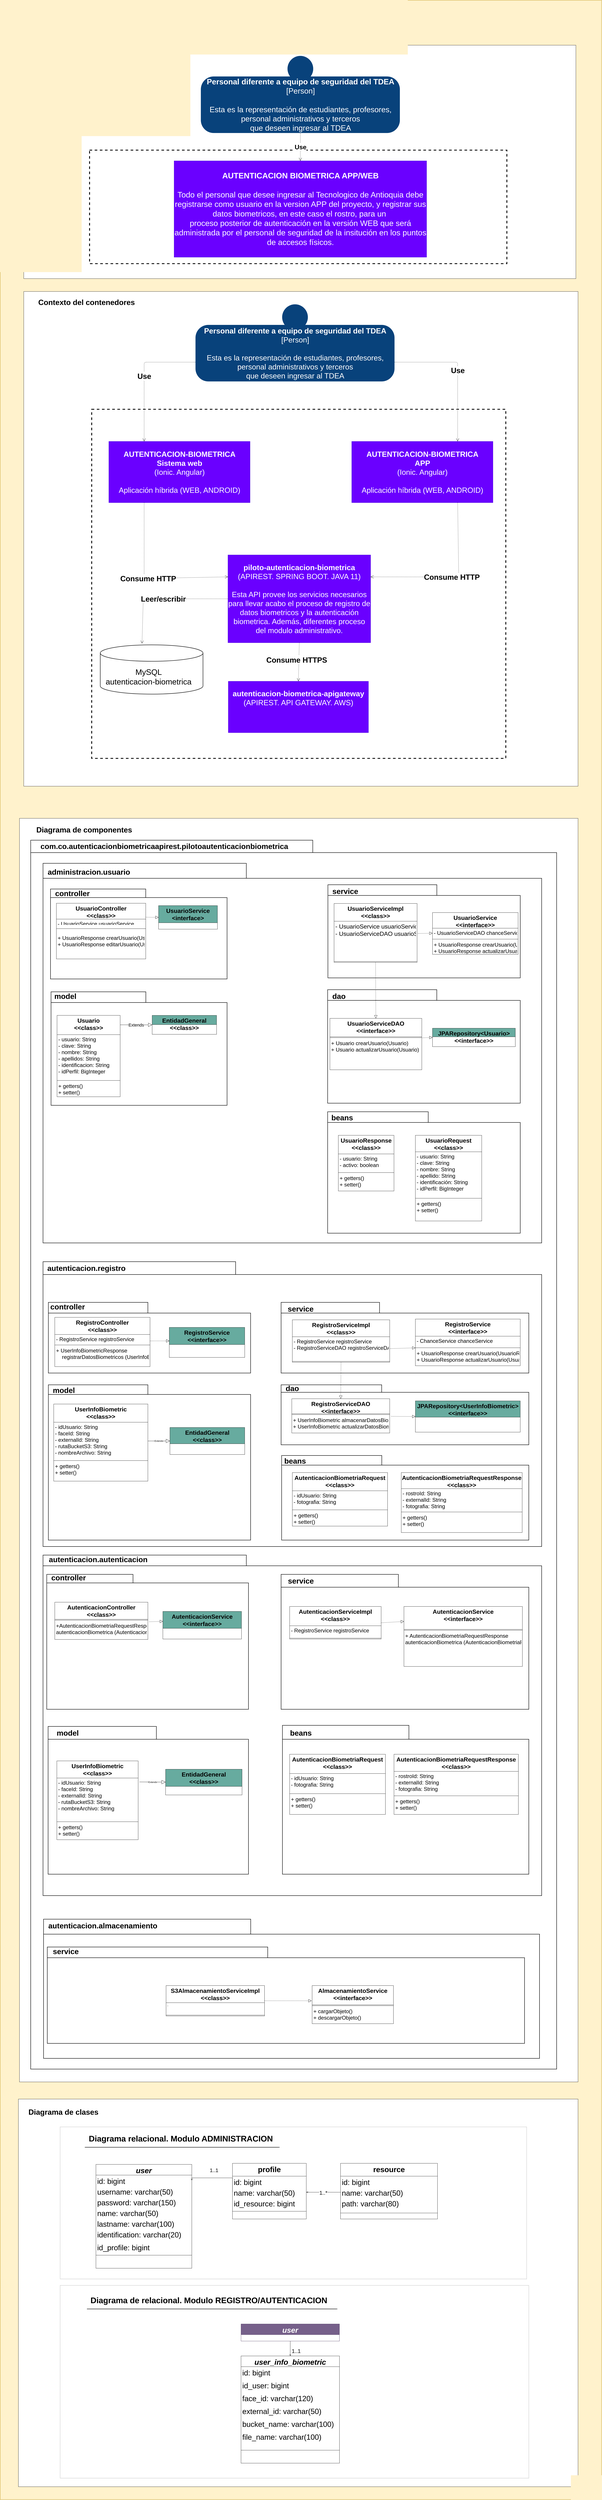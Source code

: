 <mxfile version="15.2.9" type="github">
  <diagram id="qRrHrMH-KAkJ9TPs-jhk" name="Page-1">
    <mxGraphModel dx="3307" dy="2455" grid="1" gridSize="10" guides="1" tooltips="1" connect="1" arrows="1" fold="1" page="1" pageScale="1" pageWidth="827" pageHeight="1169" math="0" shadow="0">
      <root>
        <mxCell id="0" />
        <mxCell id="1" parent="0" />
        <mxCell id="8vD22_smCyKk7x_BGVz0-173" value="" style="rounded=0;whiteSpace=wrap;html=1;fillColor=none;strokeColor=#d3d3d3;strokeWidth=2;fontSize=25;" vertex="1" parent="1">
          <mxGeometry x="145.25" y="8960" width="1980" height="670" as="geometry" />
        </mxCell>
        <mxCell id="8vD22_smCyKk7x_BGVz0-2" value="" style="rounded=0;whiteSpace=wrap;html=1;fillColor=#fff2cc;strokeColor=#d6b656;strokeWidth=2;fontSize=14;" vertex="1" parent="1">
          <mxGeometry x="-220" y="-950" width="2810" height="11670" as="geometry" />
        </mxCell>
        <mxCell id="8vD22_smCyKk7x_BGVz0-3" value="" style="rounded=0;whiteSpace=wrap;html=1;" vertex="1" parent="1">
          <mxGeometry x="-110" y="-740" width="2580" height="1090" as="geometry" />
        </mxCell>
        <mxCell id="8vD22_smCyKk7x_BGVz0-4" value="Contexto del sistema" style="text;strokeColor=none;fillColor=none;html=1;fontSize=35;fontStyle=1;verticalAlign=middle;align=center;" vertex="1" parent="1">
          <mxGeometry x="-70" y="-690" width="352" height="40" as="geometry" />
        </mxCell>
        <mxCell id="8vD22_smCyKk7x_BGVz0-6" value="" style="rounded=0;whiteSpace=wrap;html=1;fillColor=none;strokeWidth=4;dashed=1;" vertex="1" parent="1">
          <mxGeometry x="197.5" y="-250" width="1950" height="530" as="geometry" />
        </mxCell>
        <mxCell id="8vD22_smCyKk7x_BGVz0-7" value="&lt;div style=&quot;font-size: 37px&quot;&gt;&lt;font style=&quot;font-size: 37px&quot;&gt;&lt;b style=&quot;font-size: 37px&quot;&gt;AUTENTICACION BIOMETRICA APP/WEB&lt;br style=&quot;font-size: 37px&quot;&gt;&lt;/b&gt;&lt;/font&gt;&lt;/div&gt;&lt;div style=&quot;font-size: 37px&quot;&gt;&lt;br style=&quot;font-size: 37px&quot;&gt;&lt;/div&gt;&lt;div style=&quot;font-size: 37px&quot;&gt;Todo el personal que desee ingresar al Tecnologico de Antioquia debe registrarse como usuario en la version APP del proyecto, y registrar sus datos biometricos, en este caso el rostro, para un&amp;nbsp;&lt;/div&gt;proceso&amp;nbsp;&lt;span&gt;posterior de autenticación en la versión WEB que será administrada por el personal de seguridad de la insitución en los puntos de accesos físicos.&lt;/span&gt;" style="rounded=0;whiteSpace=wrap;html=1;fillColor=#6a00ff;strokeColor=#3700CC;fontColor=#ffffff;fontSize=37;" vertex="1" parent="1">
          <mxGeometry x="592.5" y="-200" width="1180" height="450" as="geometry" />
        </mxCell>
        <mxCell id="8vD22_smCyKk7x_BGVz0-8" value="Use" style="endArrow=open;endSize=12;dashed=1;html=1;exitX=0.5;exitY=1;exitDx=0;exitDy=0;entryX=0.5;entryY=0;entryDx=0;entryDy=0;exitPerimeter=0;fontSize=30;fontStyle=1" edge="1" parent="1" source="8vD22_smCyKk7x_BGVz0-139" target="8vD22_smCyKk7x_BGVz0-7">
          <mxGeometry width="160" relative="1" as="geometry">
            <mxPoint x="1052.5" y="-60.0" as="sourcePoint" />
            <mxPoint x="562.5" y="-0.5" as="targetPoint" />
            <Array as="points" />
          </mxGeometry>
        </mxCell>
        <mxCell id="8vD22_smCyKk7x_BGVz0-13" value="" style="rounded=0;whiteSpace=wrap;html=1;" vertex="1" parent="1">
          <mxGeometry x="-110" y="410" width="2590" height="2310" as="geometry" />
        </mxCell>
        <mxCell id="8vD22_smCyKk7x_BGVz0-14" value="Contexto del contenedores" style="text;strokeColor=none;fillColor=none;html=1;fontSize=35;fontStyle=1;verticalAlign=middle;align=center;" vertex="1" parent="1">
          <mxGeometry x="-55" y="440" width="475" height="40" as="geometry" />
        </mxCell>
        <mxCell id="8vD22_smCyKk7x_BGVz0-15" value="" style="rounded=0;whiteSpace=wrap;html=1;fillColor=none;strokeWidth=4;dashed=1;" vertex="1" parent="1">
          <mxGeometry x="207.5" y="960" width="1935" height="1630" as="geometry" />
        </mxCell>
        <mxCell id="8vD22_smCyKk7x_BGVz0-16" value="&lt;div style=&quot;font-size: 35px&quot;&gt;&lt;span style=&quot;font-size: 35px&quot;&gt;&lt;b style=&quot;font-size: 35px&quot;&gt;AUTENTICACION-BIOMETRICA&lt;/b&gt;&lt;/span&gt;&lt;/div&gt;&lt;div style=&quot;font-size: 35px&quot;&gt;&lt;font style=&quot;font-size: 35px&quot;&gt;&lt;b style=&quot;font-size: 35px&quot;&gt;Sistema web&lt;br style=&quot;font-size: 35px&quot;&gt;&lt;/b&gt;&lt;/font&gt;&lt;/div&gt;&lt;div style=&quot;font-size: 35px&quot;&gt;&lt;font style=&quot;font-size: 35px&quot;&gt;&lt;span style=&quot;font-size: 35px&quot;&gt;(Ionic. Angular)&lt;/span&gt;&lt;b style=&quot;font-size: 35px&quot;&gt;&lt;br style=&quot;font-size: 35px&quot;&gt;&lt;/b&gt;&lt;/font&gt;&lt;/div&gt;&lt;div style=&quot;font-size: 35px&quot;&gt;&lt;br style=&quot;font-size: 35px&quot;&gt;&lt;/div&gt;&lt;div style=&quot;font-size: 35px&quot;&gt;Aplicación híbrida (WEB, ANDROID)&lt;/div&gt;" style="rounded=0;whiteSpace=wrap;html=1;fillColor=#6a00ff;strokeColor=#3700CC;fontColor=#ffffff;fontSize=35;" vertex="1" parent="1">
          <mxGeometry x="287.5" y="1110" width="660" height="286" as="geometry" />
        </mxCell>
        <mxCell id="8vD22_smCyKk7x_BGVz0-18" value="&lt;div style=&quot;font-size: 35px&quot;&gt;&lt;b&gt;piloto-autenticacion-biometrica&lt;/b&gt;&lt;/div&gt;&lt;div style=&quot;font-size: 35px&quot;&gt;&lt;font style=&quot;font-size: 35px&quot;&gt;&lt;span style=&quot;font-size: 35px&quot;&gt;(APIREST. SPRING BOOT. JAVA 11)&lt;/span&gt;&lt;b style=&quot;font-size: 35px&quot;&gt;&lt;br style=&quot;font-size: 35px&quot;&gt;&lt;/b&gt;&lt;/font&gt;&lt;/div&gt;&lt;div style=&quot;font-size: 35px&quot;&gt;&lt;br style=&quot;font-size: 35px&quot;&gt;&lt;/div&gt;&lt;div style=&quot;font-size: 35px&quot;&gt;Esta API provee los servicios necesarios para llevar acabo el proceso de registro de datos biometricos y la autenticación biometrica. Además, diferentes proceso del modulo administrativo.&lt;br style=&quot;font-size: 35px&quot;&gt;&lt;/div&gt;" style="rounded=0;whiteSpace=wrap;html=1;fillColor=#6a00ff;strokeColor=#3700CC;fontColor=#ffffff;fontSize=35;" vertex="1" parent="1">
          <mxGeometry x="844.12" y="1640" width="666.75" height="410" as="geometry" />
        </mxCell>
        <mxCell id="8vD22_smCyKk7x_BGVz0-19" value="Consume HTTP" style="endArrow=open;endSize=12;dashed=1;html=1;exitX=0.25;exitY=1;exitDx=0;exitDy=0;entryX=0;entryY=0.25;entryDx=0;entryDy=0;fontSize=35;fontStyle=1" edge="1" parent="1" source="8vD22_smCyKk7x_BGVz0-16" target="8vD22_smCyKk7x_BGVz0-18">
          <mxGeometry width="160" relative="1" as="geometry">
            <mxPoint x="582.5" y="1215" as="sourcePoint" />
            <mxPoint x="742.5" y="1215" as="targetPoint" />
            <Array as="points">
              <mxPoint x="452.5" y="1750" />
            </Array>
          </mxGeometry>
        </mxCell>
        <mxCell id="8vD22_smCyKk7x_BGVz0-23" value="&lt;div style=&quot;font-size: 35px;&quot;&gt;&lt;font style=&quot;font-size: 35px;&quot;&gt;&lt;b style=&quot;font-size: 35px;&quot;&gt;autenticacion-biometrica-apigateway&lt;/b&gt;&lt;/font&gt;&lt;/div&gt;&lt;div style=&quot;font-size: 35px;&quot;&gt;&lt;div style=&quot;font-size: 35px;&quot;&gt;&lt;font style=&quot;font-size: 35px;&quot;&gt;&lt;span style=&quot;font-size: 35px;&quot;&gt;(APIREST. API GATEWAY. AWS)&lt;/span&gt;&lt;b style=&quot;font-size: 35px;&quot;&gt;&lt;br style=&quot;font-size: 35px;&quot;&gt;&lt;/b&gt;&lt;/font&gt;&lt;/div&gt;&lt;/div&gt;&lt;div style=&quot;font-size: 35px;&quot;&gt;&lt;br style=&quot;font-size: 35px;&quot;&gt;&lt;/div&gt;&lt;div style=&quot;font-size: 35px;&quot;&gt;&lt;br style=&quot;font-size: 35px;&quot;&gt;&lt;/div&gt;" style="rounded=0;whiteSpace=wrap;html=1;fillColor=#6a00ff;strokeColor=#3700CC;fontColor=#ffffff;fontSize=35;" vertex="1" parent="1">
          <mxGeometry x="845.75" y="2230" width="655" height="240" as="geometry" />
        </mxCell>
        <mxCell id="8vD22_smCyKk7x_BGVz0-24" value="Consume HTTPS" style="endArrow=open;endSize=12;dashed=1;html=1;entryX=0.5;entryY=0;entryDx=0;entryDy=0;exitX=0.5;exitY=1;exitDx=0;exitDy=0;fontSize=35;fontStyle=1" edge="1" parent="1" source="8vD22_smCyKk7x_BGVz0-18" target="8vD22_smCyKk7x_BGVz0-23">
          <mxGeometry x="-0.106" y="-11" width="160" relative="1" as="geometry">
            <mxPoint x="725.49" y="1654.04" as="sourcePoint" />
            <mxPoint x="862.5" y="1651.5" as="targetPoint" />
            <Array as="points" />
            <mxPoint as="offset" />
          </mxGeometry>
        </mxCell>
        <mxCell id="8vD22_smCyKk7x_BGVz0-25" value="Leer/escribir" style="endArrow=open;endSize=12;dashed=1;html=1;exitX=0;exitY=0.5;exitDx=0;exitDy=0;fontSize=35;fontStyle=1;" edge="1" parent="1" source="8vD22_smCyKk7x_BGVz0-18">
          <mxGeometry width="160" relative="1" as="geometry">
            <mxPoint x="977.5" y="1525" as="sourcePoint" />
            <mxPoint x="442.5" y="2054" as="targetPoint" />
            <Array as="points">
              <mxPoint x="448.5" y="1845" />
            </Array>
          </mxGeometry>
        </mxCell>
        <mxCell id="8vD22_smCyKk7x_BGVz0-26" value="df" style="strokeWidth=2;html=1;shape=mxgraph.flowchart.database;whiteSpace=wrap;fontColor=#FFFFFF;" vertex="1" parent="1">
          <mxGeometry x="247.5" y="2060" width="480" height="230" as="geometry" />
        </mxCell>
        <mxCell id="8vD22_smCyKk7x_BGVz0-27" value="&lt;div style=&quot;font-size: 37px&quot;&gt;&lt;font style=&quot;font-size: 37px&quot;&gt;MySQL&lt;/font&gt;&lt;/div&gt;&lt;div style=&quot;font-size: 37px&quot;&gt;autenticacion-biometrica&lt;/div&gt;" style="text;html=1;strokeColor=none;fillColor=none;align=center;verticalAlign=middle;whiteSpace=wrap;rounded=0;fontSize=37;" vertex="1" parent="1">
          <mxGeometry x="258.5" y="2150" width="429" height="120" as="geometry" />
        </mxCell>
        <mxCell id="8vD22_smCyKk7x_BGVz0-31" value="" style="rounded=0;whiteSpace=wrap;html=1;" vertex="1" parent="1">
          <mxGeometry x="-135" y="8850" width="2615" height="1810" as="geometry" />
        </mxCell>
        <mxCell id="8vD22_smCyKk7x_BGVz0-32" value="Diagrama de clases" style="text;strokeColor=none;fillColor=none;html=1;fontSize=35;fontStyle=1;verticalAlign=middle;align=center;" vertex="1" parent="1">
          <mxGeometry x="-95" y="8890" width="340" height="40" as="geometry" />
        </mxCell>
        <mxCell id="8vD22_smCyKk7x_BGVz0-38" value="" style="rounded=0;whiteSpace=wrap;html=1;" vertex="1" parent="1">
          <mxGeometry x="-130" y="2870" width="2610" height="5900" as="geometry" />
        </mxCell>
        <mxCell id="8vD22_smCyKk7x_BGVz0-39" value="Diagrama de componentes" style="text;strokeColor=none;fillColor=none;html=1;fontSize=35;fontStyle=1;verticalAlign=middle;align=center;" vertex="1" parent="1">
          <mxGeometry x="-71" y="2903" width="485" height="40" as="geometry" />
        </mxCell>
        <mxCell id="8vD22_smCyKk7x_BGVz0-121" value="AUTENTICACION BIOMETRICA - MODELO C4" style="text;strokeColor=none;fillColor=none;html=1;fontSize=33;fontStyle=1;verticalAlign=middle;align=center;strokeWidth=5;" vertex="1" parent="1">
          <mxGeometry x="-120" y="-890" width="759" height="40" as="geometry" />
        </mxCell>
        <mxCell id="8vD22_smCyKk7x_BGVz0-122" value="" style="line;strokeWidth=4;fillColor=none;align=left;verticalAlign=middle;spacingTop=-1;spacingLeft=3;spacingRight=3;rotatable=0;labelPosition=right;points=[];portConstraint=eastwest;fontSize=14;" vertex="1" parent="1">
          <mxGeometry x="-106" y="-830" width="920" height="8" as="geometry" />
        </mxCell>
        <mxCell id="8vD22_smCyKk7x_BGVz0-126" value="Use" style="endArrow=open;endSize=12;dashed=1;html=1;exitX=0;exitY=0.75;exitDx=0;exitDy=0;entryX=0.25;entryY=0;entryDx=0;entryDy=0;exitPerimeter=0;fontSize=35;fontStyle=1" edge="1" parent="1" source="8vD22_smCyKk7x_BGVz0-140" target="8vD22_smCyKk7x_BGVz0-16">
          <mxGeometry width="160" relative="1" as="geometry">
            <mxPoint x="1013.75" y="830.0" as="sourcePoint" />
            <mxPoint x="953.75" y="750" as="targetPoint" />
            <Array as="points">
              <mxPoint x="452.5" y="740" />
            </Array>
          </mxGeometry>
        </mxCell>
        <object placeholders="1" c4Name="Personal diferente a equipo de seguridad del TDEA" c4Type="Person" c4Description="Esta es la representación de estudiantes, profesores, &#xa;personal administrativos y terceros&#xa; que deseen ingresar al TDEA" label="&lt;b style=&quot;font-size: 36px;&quot;&gt;%c4Name%&lt;/b&gt;&lt;div style=&quot;font-size: 36px;&quot;&gt;[%c4Type%]&lt;/div&gt;&lt;br style=&quot;font-size: 36px;&quot;&gt;&lt;div style=&quot;font-size: 36px;&quot;&gt;%c4Description%&lt;/div&gt;" id="8vD22_smCyKk7x_BGVz0-139">
          <mxCell style="html=1;dashed=0;whitespace=wrap;fillColor=#08427b;strokeColor=none;fontColor=#ffffff;shape=mxgraph.c4.person;align=center;metaEdit=1;points=[[0.5,0,0],[1,0.5,0],[1,0.75,0],[0.75,1,0],[0.5,1,0],[0.25,1,0],[0,0.75,0],[0,0.5,0]];metaData={&quot;c4Type&quot;:{&quot;editable&quot;:false}};fontSize=36;" vertex="1" parent="1">
            <mxGeometry x="717.5" y="-690" width="930" height="360" as="geometry" />
          </mxCell>
        </object>
        <object placeholders="1" c4Name="Personal diferente a equipo de seguridad del TDEA" c4Type="Person" c4Description="Esta es la representación de estudiantes, profesores, &#xa;personal administrativos y terceros&#xa; que deseen ingresar al TDEA" label="&lt;b style=&quot;font-size: 35px;&quot;&gt;%c4Name%&lt;/b&gt;&lt;div style=&quot;font-size: 35px;&quot;&gt;[%c4Type%]&lt;/div&gt;&lt;br style=&quot;font-size: 35px;&quot;&gt;&lt;div style=&quot;font-size: 35px;&quot;&gt;%c4Description%&lt;/div&gt;" id="8vD22_smCyKk7x_BGVz0-140">
          <mxCell style="html=1;dashed=0;whitespace=wrap;fillColor=#08427b;strokeColor=none;fontColor=#ffffff;shape=mxgraph.c4.person;align=center;metaEdit=1;points=[[0.5,0,0],[1,0.5,0],[1,0.75,0],[0.75,1,0],[0.5,1,0],[0.25,1,0],[0,0.75,0],[0,0.5,0]];metaData={&quot;c4Type&quot;:{&quot;editable&quot;:false}};fontSize=35;" vertex="1" parent="1">
            <mxGeometry x="692.5" y="470" width="930" height="360" as="geometry" />
          </mxCell>
        </object>
        <mxCell id="8vD22_smCyKk7x_BGVz0-141" value="&lt;div style=&quot;font-size: 35px&quot;&gt;&lt;b&gt;AUTENTICACION-BIOMETRICA&lt;/b&gt;&lt;br&gt;&lt;/div&gt;&lt;div style=&quot;font-size: 35px&quot;&gt;&lt;font style=&quot;font-size: 35px&quot;&gt;&lt;b style=&quot;font-size: 35px&quot;&gt;APP&lt;/b&gt;&lt;/font&gt;&lt;/div&gt;&lt;div style=&quot;font-size: 35px&quot;&gt;&lt;font style=&quot;font-size: 35px&quot;&gt;&lt;span style=&quot;font-size: 35px&quot;&gt;(Ionic. Angular)&lt;/span&gt;&lt;b style=&quot;font-size: 35px&quot;&gt;&lt;br style=&quot;font-size: 35px&quot;&gt;&lt;/b&gt;&lt;/font&gt;&lt;/div&gt;&lt;div style=&quot;font-size: 35px&quot;&gt;&lt;br style=&quot;font-size: 35px&quot;&gt;&lt;/div&gt;&lt;div style=&quot;font-size: 35px&quot;&gt;Aplicación híbrida (WEB, ANDROID)&lt;/div&gt;" style="rounded=0;whiteSpace=wrap;html=1;fillColor=#6a00ff;strokeColor=#3700CC;fontColor=#ffffff;fontSize=35;" vertex="1" parent="1">
          <mxGeometry x="1422.5" y="1110" width="660" height="286" as="geometry" />
        </mxCell>
        <mxCell id="8vD22_smCyKk7x_BGVz0-142" value="Use" style="endArrow=open;endSize=12;dashed=1;html=1;exitX=1;exitY=0.75;exitDx=0;exitDy=0;entryX=0.75;entryY=0;entryDx=0;entryDy=0;exitPerimeter=0;fontSize=35;fontStyle=1" edge="1" parent="1" source="8vD22_smCyKk7x_BGVz0-140" target="8vD22_smCyKk7x_BGVz0-141">
          <mxGeometry width="160" relative="1" as="geometry">
            <mxPoint x="702.5" y="750" as="sourcePoint" />
            <mxPoint x="462.5" y="1090.0" as="targetPoint" />
            <Array as="points">
              <mxPoint x="1917.5" y="740" />
            </Array>
          </mxGeometry>
        </mxCell>
        <mxCell id="8vD22_smCyKk7x_BGVz0-143" value="Consume HTTP" style="endArrow=open;endSize=12;dashed=1;html=1;exitX=0.75;exitY=1;exitDx=0;exitDy=0;entryX=1;entryY=0.25;entryDx=0;entryDy=0;fontSize=35;fontStyle=1" edge="1" parent="1" source="8vD22_smCyKk7x_BGVz0-141" target="8vD22_smCyKk7x_BGVz0-18">
          <mxGeometry width="160" relative="1" as="geometry">
            <mxPoint x="462.5" y="1376" as="sourcePoint" />
            <mxPoint x="859.12" y="1572.5" as="targetPoint" />
            <Array as="points">
              <mxPoint x="1922.5" y="1743" />
            </Array>
          </mxGeometry>
        </mxCell>
        <mxCell id="8vD22_smCyKk7x_BGVz0-144" value="user" style="swimlane;fontStyle=3;align=center;verticalAlign=top;childLayout=stackLayout;horizontal=1;startSize=50;horizontalStack=0;resizeParent=1;resizeLast=0;collapsible=1;marginBottom=0;rounded=0;shadow=0;strokeWidth=1;fontSize=35;" vertex="1" parent="1">
          <mxGeometry x="227.25" y="9155" width="448" height="485" as="geometry">
            <mxRectangle x="230" y="140" width="160" height="26" as="alternateBounds" />
          </mxGeometry>
        </mxCell>
        <mxCell id="8vD22_smCyKk7x_BGVz0-145" value="id: bigint" style="text;align=left;verticalAlign=top;spacingLeft=4;spacingRight=4;overflow=hidden;rotatable=0;points=[[0,0.5],[1,0.5]];portConstraint=eastwest;fontSize=35;" vertex="1" parent="8vD22_smCyKk7x_BGVz0-144">
          <mxGeometry y="50" width="448" height="50" as="geometry" />
        </mxCell>
        <mxCell id="8vD22_smCyKk7x_BGVz0-146" value="username: varchar(50)" style="text;align=left;verticalAlign=top;spacingLeft=4;spacingRight=4;overflow=hidden;rotatable=0;points=[[0,0.5],[1,0.5]];portConstraint=eastwest;rounded=0;shadow=0;html=0;fontSize=35;" vertex="1" parent="8vD22_smCyKk7x_BGVz0-144">
          <mxGeometry y="100" width="448" height="50" as="geometry" />
        </mxCell>
        <mxCell id="8vD22_smCyKk7x_BGVz0-147" value="password: varchar(150)" style="text;align=left;verticalAlign=top;spacingLeft=4;spacingRight=4;overflow=hidden;rotatable=0;points=[[0,0.5],[1,0.5]];portConstraint=eastwest;rounded=0;shadow=0;html=0;fontSize=35;" vertex="1" parent="8vD22_smCyKk7x_BGVz0-144">
          <mxGeometry y="150" width="448" height="50" as="geometry" />
        </mxCell>
        <mxCell id="8vD22_smCyKk7x_BGVz0-148" value="name: varchar(50)" style="text;align=left;verticalAlign=top;spacingLeft=4;spacingRight=4;overflow=hidden;rotatable=0;points=[[0,0.5],[1,0.5]];portConstraint=eastwest;rounded=0;shadow=0;html=0;fontSize=35;" vertex="1" parent="8vD22_smCyKk7x_BGVz0-144">
          <mxGeometry y="200" width="448" height="50" as="geometry" />
        </mxCell>
        <mxCell id="8vD22_smCyKk7x_BGVz0-149" value="lastname: varchar(100)" style="text;align=left;verticalAlign=top;spacingLeft=4;spacingRight=4;overflow=hidden;rotatable=0;points=[[0,0.5],[1,0.5]];portConstraint=eastwest;rounded=0;shadow=0;html=0;fontSize=35;" vertex="1" parent="8vD22_smCyKk7x_BGVz0-144">
          <mxGeometry y="250" width="448" height="50" as="geometry" />
        </mxCell>
        <mxCell id="8vD22_smCyKk7x_BGVz0-150" value="identification: varchar(20)" style="text;align=left;verticalAlign=top;spacingLeft=4;spacingRight=4;overflow=hidden;rotatable=0;points=[[0,0.5],[1,0.5]];portConstraint=eastwest;rounded=0;shadow=0;html=0;fontSize=35;" vertex="1" parent="8vD22_smCyKk7x_BGVz0-144">
          <mxGeometry y="300" width="448" height="60" as="geometry" />
        </mxCell>
        <mxCell id="8vD22_smCyKk7x_BGVz0-151" value="id_profile: bigint" style="text;align=left;verticalAlign=top;spacingLeft=4;spacingRight=4;overflow=hidden;rotatable=0;points=[[0,0.5],[1,0.5]];portConstraint=eastwest;rounded=0;shadow=0;html=0;fontSize=35;" vertex="1" parent="8vD22_smCyKk7x_BGVz0-144">
          <mxGeometry y="360" width="448" height="60" as="geometry" />
        </mxCell>
        <mxCell id="8vD22_smCyKk7x_BGVz0-152" value="" style="line;html=1;strokeWidth=1;align=left;verticalAlign=middle;spacingTop=-1;spacingLeft=3;spacingRight=3;rotatable=0;labelPosition=right;points=[];portConstraint=eastwest;" vertex="1" parent="8vD22_smCyKk7x_BGVz0-144">
          <mxGeometry y="420" width="448" height="8" as="geometry" />
        </mxCell>
        <mxCell id="8vD22_smCyKk7x_BGVz0-153" value="profile" style="swimlane;fontStyle=1;align=center;verticalAlign=top;childLayout=stackLayout;horizontal=1;startSize=60;horizontalStack=0;resizeParent=1;resizeLast=0;collapsible=1;marginBottom=0;rounded=0;shadow=0;strokeWidth=1;fontSize=35;" vertex="1" parent="1">
          <mxGeometry x="865.25" y="9150" width="345" height="260" as="geometry">
            <mxRectangle x="550" y="140" width="160" height="26" as="alternateBounds" />
          </mxGeometry>
        </mxCell>
        <mxCell id="8vD22_smCyKk7x_BGVz0-154" value="id: bigint" style="text;align=left;verticalAlign=top;spacingLeft=4;spacingRight=4;overflow=hidden;rotatable=0;points=[[0,0.5],[1,0.5]];portConstraint=eastwest;fontSize=35;" vertex="1" parent="8vD22_smCyKk7x_BGVz0-153">
          <mxGeometry y="60" width="345" height="50" as="geometry" />
        </mxCell>
        <mxCell id="8vD22_smCyKk7x_BGVz0-155" value="name: varchar(50)" style="text;align=left;verticalAlign=top;spacingLeft=4;spacingRight=4;overflow=hidden;rotatable=0;points=[[0,0.5],[1,0.5]];portConstraint=eastwest;rounded=0;shadow=0;html=0;fontSize=35;" vertex="1" parent="8vD22_smCyKk7x_BGVz0-153">
          <mxGeometry y="110" width="345" height="50" as="geometry" />
        </mxCell>
        <mxCell id="8vD22_smCyKk7x_BGVz0-156" value="id_resource: bigint" style="text;align=left;verticalAlign=top;spacingLeft=4;spacingRight=4;overflow=hidden;rotatable=0;points=[[0,0.5],[1,0.5]];portConstraint=eastwest;rounded=0;shadow=0;html=0;fontSize=35;" vertex="1" parent="8vD22_smCyKk7x_BGVz0-153">
          <mxGeometry y="160" width="345" height="60" as="geometry" />
        </mxCell>
        <mxCell id="8vD22_smCyKk7x_BGVz0-157" value="" style="line;html=1;strokeWidth=1;align=left;verticalAlign=middle;spacingTop=-1;spacingLeft=3;spacingRight=3;rotatable=0;labelPosition=right;points=[];portConstraint=eastwest;" vertex="1" parent="8vD22_smCyKk7x_BGVz0-153">
          <mxGeometry y="220" width="345" height="8" as="geometry" />
        </mxCell>
        <mxCell id="8vD22_smCyKk7x_BGVz0-158" value="1..1" style="endArrow=open;shadow=0;strokeWidth=1;rounded=0;endFill=1;edgeStyle=elbowEdgeStyle;elbow=vertical;exitX=0;exitY=0.5;exitDx=0;exitDy=0;fontSize=24;entryX=1;entryY=0.5;entryDx=0;entryDy=0;" edge="1" parent="1" source="8vD22_smCyKk7x_BGVz0-155" target="8vD22_smCyKk7x_BGVz0-145">
          <mxGeometry x="0.136" y="-38" relative="1" as="geometry">
            <mxPoint x="385.25" y="9222" as="sourcePoint" />
            <mxPoint x="715.25" y="9218" as="targetPoint" />
            <mxPoint as="offset" />
            <Array as="points">
              <mxPoint x="410.25" y="9218" />
            </Array>
          </mxGeometry>
        </mxCell>
        <mxCell id="8vD22_smCyKk7x_BGVz0-159" value="" style="resizable=0;align=right;verticalAlign=bottom;labelBackgroundColor=none;fontSize=12;" connectable="0" vertex="1" parent="8vD22_smCyKk7x_BGVz0-158">
          <mxGeometry x="1" relative="1" as="geometry">
            <mxPoint x="-7" y="4" as="offset" />
          </mxGeometry>
        </mxCell>
        <mxCell id="8vD22_smCyKk7x_BGVz0-160" value="resource" style="swimlane;fontStyle=1;align=center;verticalAlign=top;childLayout=stackLayout;horizontal=1;startSize=60;horizontalStack=0;resizeParent=1;resizeLast=0;collapsible=1;marginBottom=0;rounded=0;shadow=0;strokeWidth=1;fontSize=35;" vertex="1" parent="1">
          <mxGeometry x="1370.25" y="9150" width="453" height="260" as="geometry">
            <mxRectangle x="550" y="140" width="160" height="26" as="alternateBounds" />
          </mxGeometry>
        </mxCell>
        <mxCell id="8vD22_smCyKk7x_BGVz0-161" value="id: bigint" style="text;align=left;verticalAlign=top;spacingLeft=4;spacingRight=4;overflow=hidden;rotatable=0;points=[[0,0.5],[1,0.5]];portConstraint=eastwest;fontSize=35;" vertex="1" parent="8vD22_smCyKk7x_BGVz0-160">
          <mxGeometry y="60" width="453" height="50" as="geometry" />
        </mxCell>
        <mxCell id="8vD22_smCyKk7x_BGVz0-162" value="name: varchar(50)" style="text;align=left;verticalAlign=top;spacingLeft=4;spacingRight=4;overflow=hidden;rotatable=0;points=[[0,0.5],[1,0.5]];portConstraint=eastwest;rounded=0;shadow=0;html=0;fontSize=35;" vertex="1" parent="8vD22_smCyKk7x_BGVz0-160">
          <mxGeometry y="110" width="453" height="50" as="geometry" />
        </mxCell>
        <mxCell id="8vD22_smCyKk7x_BGVz0-163" value="path: varchar(80)" style="text;align=left;verticalAlign=top;spacingLeft=4;spacingRight=4;overflow=hidden;rotatable=0;points=[[0,0.5],[1,0.5]];portConstraint=eastwest;rounded=0;shadow=0;html=0;fontSize=35;" vertex="1" parent="8vD22_smCyKk7x_BGVz0-160">
          <mxGeometry y="160" width="453" height="52" as="geometry" />
        </mxCell>
        <mxCell id="8vD22_smCyKk7x_BGVz0-164" value="" style="line;html=1;strokeWidth=1;align=left;verticalAlign=middle;spacingTop=-1;spacingLeft=3;spacingRight=3;rotatable=0;labelPosition=right;points=[];portConstraint=eastwest;" vertex="1" parent="8vD22_smCyKk7x_BGVz0-160">
          <mxGeometry y="212" width="453" height="40" as="geometry" />
        </mxCell>
        <mxCell id="8vD22_smCyKk7x_BGVz0-165" value="1..*" style="endArrow=open;shadow=0;strokeWidth=1;rounded=0;endFill=1;edgeStyle=elbowEdgeStyle;elbow=vertical;exitX=0;exitY=0.5;exitDx=0;exitDy=0;entryX=1;entryY=0.5;entryDx=0;entryDy=0;fontSize=25;" edge="1" parent="1" source="8vD22_smCyKk7x_BGVz0-162" target="8vD22_smCyKk7x_BGVz0-155">
          <mxGeometry relative="1" as="geometry">
            <mxPoint x="870.25" y="9230" as="sourcePoint" />
            <mxPoint x="885.25" y="9300" as="targetPoint" />
            <mxPoint as="offset" />
          </mxGeometry>
        </mxCell>
        <mxCell id="8vD22_smCyKk7x_BGVz0-166" value="" style="resizable=0;align=right;verticalAlign=bottom;labelBackgroundColor=none;fontSize=12;" connectable="0" vertex="1" parent="8vD22_smCyKk7x_BGVz0-165">
          <mxGeometry x="1" relative="1" as="geometry">
            <mxPoint x="-7" y="4" as="offset" />
          </mxGeometry>
        </mxCell>
        <mxCell id="8vD22_smCyKk7x_BGVz0-167" value="Diagrama relacional. Modulo ADMINISTRACION" style="text;html=1;resizable=0;points=[];autosize=1;align=left;verticalAlign=top;spacingTop=-4;fontSize=38;fontStyle=1" vertex="1" parent="1">
          <mxGeometry x="191.75" y="9010" width="880" height="50" as="geometry" />
        </mxCell>
        <mxCell id="8vD22_smCyKk7x_BGVz0-168" value="" style="line;strokeWidth=2;html=1;fontSize=14;" vertex="1" parent="1">
          <mxGeometry x="175.25" y="9070" width="910" height="10" as="geometry" />
        </mxCell>
        <mxCell id="8vD22_smCyKk7x_BGVz0-174" value="" style="rounded=0;whiteSpace=wrap;html=1;fillColor=none;strokeColor=#d3d3d3;strokeWidth=2;fontSize=25;" vertex="1" parent="1">
          <mxGeometry x="60" y="9720" width="2190" height="900" as="geometry" />
        </mxCell>
        <mxCell id="8vD22_smCyKk7x_BGVz0-175" value="user" style="swimlane;fontStyle=3;align=center;verticalAlign=top;childLayout=stackLayout;horizontal=1;startSize=50;horizontalStack=0;resizeParent=1;resizeLast=0;collapsible=1;marginBottom=0;rounded=0;shadow=0;strokeWidth=1;fillColor=#76608a;strokeColor=#432D57;fontColor=#ffffff;fontSize=35;" vertex="1" parent="1">
          <mxGeometry x="905.25" y="9900" width="460" height="80" as="geometry">
            <mxRectangle x="230" y="140" width="160" height="26" as="alternateBounds" />
          </mxGeometry>
        </mxCell>
        <mxCell id="8vD22_smCyKk7x_BGVz0-176" value="user_info_biometric" style="swimlane;fontStyle=3;align=center;verticalAlign=top;childLayout=stackLayout;horizontal=1;startSize=50;horizontalStack=0;resizeParent=1;resizeLast=0;collapsible=1;marginBottom=0;rounded=0;shadow=0;strokeWidth=1;fontSize=35;" vertex="1" parent="1">
          <mxGeometry x="905.25" y="10049.5" width="460" height="500.5" as="geometry">
            <mxRectangle x="230" y="140" width="160" height="26" as="alternateBounds" />
          </mxGeometry>
        </mxCell>
        <mxCell id="8vD22_smCyKk7x_BGVz0-177" value="id: bigint" style="text;align=left;verticalAlign=top;spacingLeft=4;spacingRight=4;overflow=hidden;rotatable=0;points=[[0,0.5],[1,0.5]];portConstraint=eastwest;fontSize=35;" vertex="1" parent="8vD22_smCyKk7x_BGVz0-176">
          <mxGeometry y="50" width="460" height="60" as="geometry" />
        </mxCell>
        <mxCell id="8vD22_smCyKk7x_BGVz0-178" value="id_user: bigint" style="text;align=left;verticalAlign=top;spacingLeft=4;spacingRight=4;overflow=hidden;rotatable=0;points=[[0,0.5],[1,0.5]];portConstraint=eastwest;rounded=0;shadow=0;html=0;fontSize=35;" vertex="1" parent="8vD22_smCyKk7x_BGVz0-176">
          <mxGeometry y="110" width="460" height="60" as="geometry" />
        </mxCell>
        <mxCell id="8vD22_smCyKk7x_BGVz0-179" value="face_id: varchar(120)" style="text;align=left;verticalAlign=top;spacingLeft=4;spacingRight=4;overflow=hidden;rotatable=0;points=[[0,0.5],[1,0.5]];portConstraint=eastwest;rounded=0;shadow=0;html=0;fontSize=35;" vertex="1" parent="8vD22_smCyKk7x_BGVz0-176">
          <mxGeometry y="170" width="460" height="60" as="geometry" />
        </mxCell>
        <mxCell id="8vD22_smCyKk7x_BGVz0-180" value="external_id: varchar(50)" style="text;align=left;verticalAlign=top;spacingLeft=4;spacingRight=4;overflow=hidden;rotatable=0;points=[[0,0.5],[1,0.5]];portConstraint=eastwest;rounded=0;shadow=0;html=0;fontSize=35;" vertex="1" parent="8vD22_smCyKk7x_BGVz0-176">
          <mxGeometry y="230" width="460" height="60" as="geometry" />
        </mxCell>
        <mxCell id="8vD22_smCyKk7x_BGVz0-181" value="bucket_name: varchar(100)" style="text;align=left;verticalAlign=top;spacingLeft=4;spacingRight=4;overflow=hidden;rotatable=0;points=[[0,0.5],[1,0.5]];portConstraint=eastwest;rounded=0;shadow=0;html=0;fontSize=35;" vertex="1" parent="8vD22_smCyKk7x_BGVz0-176">
          <mxGeometry y="290" width="460" height="60" as="geometry" />
        </mxCell>
        <mxCell id="8vD22_smCyKk7x_BGVz0-182" value="file_name: varchar(100)" style="text;align=left;verticalAlign=top;spacingLeft=4;spacingRight=4;overflow=hidden;rotatable=0;points=[[0,0.5],[1,0.5]];portConstraint=eastwest;rounded=0;shadow=0;html=0;fontSize=35;" vertex="1" parent="8vD22_smCyKk7x_BGVz0-176">
          <mxGeometry y="350" width="460" height="70" as="geometry" />
        </mxCell>
        <mxCell id="8vD22_smCyKk7x_BGVz0-183" value="" style="line;html=1;strokeWidth=1;align=left;verticalAlign=middle;spacingTop=-1;spacingLeft=3;spacingRight=3;rotatable=0;labelPosition=right;points=[];portConstraint=eastwest;" vertex="1" parent="8vD22_smCyKk7x_BGVz0-176">
          <mxGeometry y="420" width="460" height="40" as="geometry" />
        </mxCell>
        <mxCell id="8vD22_smCyKk7x_BGVz0-184" value="" style="endArrow=open;shadow=0;strokeWidth=1;rounded=0;endFill=1;edgeStyle=elbowEdgeStyle;elbow=vertical;entryX=0.5;entryY=0;entryDx=0;entryDy=0;exitX=0.5;exitY=1;exitDx=0;exitDy=0;fontSize=35;" edge="1" parent="1" target="8vD22_smCyKk7x_BGVz0-176" source="8vD22_smCyKk7x_BGVz0-175">
          <mxGeometry x="0.5" y="41" relative="1" as="geometry">
            <mxPoint x="948.25" y="9930" as="sourcePoint" />
            <mxPoint x="1069.75" y="10110" as="targetPoint" />
            <mxPoint x="-40" y="32" as="offset" />
          </mxGeometry>
        </mxCell>
        <mxCell id="8vD22_smCyKk7x_BGVz0-185" value="1..1" style="resizable=0;align=left;verticalAlign=bottom;labelBackgroundColor=none;fontSize=25;" connectable="0" vertex="1" parent="8vD22_smCyKk7x_BGVz0-184">
          <mxGeometry x="-1" relative="1" as="geometry">
            <mxPoint x="5" y="60" as="offset" />
          </mxGeometry>
        </mxCell>
        <mxCell id="8vD22_smCyKk7x_BGVz0-186" value="" style="resizable=0;align=right;verticalAlign=bottom;labelBackgroundColor=none;fontSize=12;" connectable="0" vertex="1" parent="8vD22_smCyKk7x_BGVz0-184">
          <mxGeometry x="1" relative="1" as="geometry">
            <mxPoint x="-7" y="4" as="offset" />
          </mxGeometry>
        </mxCell>
        <mxCell id="8vD22_smCyKk7x_BGVz0-187" value="Diagrama de relacional. Modulo REGISTRO/AUTENTICACION" style="text;html=1;resizable=0;points=[];autosize=1;align=left;verticalAlign=top;spacingTop=-4;fontSize=38;fontStyle=1" vertex="1" parent="1">
          <mxGeometry x="200.25" y="9765" width="1120" height="50" as="geometry" />
        </mxCell>
        <mxCell id="8vD22_smCyKk7x_BGVz0-188" value="" style="line;strokeWidth=2;html=1;fontSize=14;" vertex="1" parent="1">
          <mxGeometry x="185.25" y="9825" width="1170" height="10" as="geometry" />
        </mxCell>
        <mxCell id="8vD22_smCyKk7x_BGVz0-191" value="" style="rounded=0;whiteSpace=wrap;html=1;fillColor=none;strokeColor=#d3d3d3;strokeWidth=2;fontSize=25;" vertex="1" parent="1">
          <mxGeometry x="60" y="8980" width="2180" height="710" as="geometry" />
        </mxCell>
        <mxCell id="8vD22_smCyKk7x_BGVz0-333" value="" style="shape=folder;tabWidth=1318;tabHeight=58;tabPosition=left;strokeWidth=2;html=1;whiteSpace=wrap;align=center;" vertex="1" parent="1">
          <mxGeometry x="-77.5" y="2972" width="2457.5" height="5738" as="geometry" />
        </mxCell>
        <mxCell id="8vD22_smCyKk7x_BGVz0-334" value="" style="shape=folder;tabWidth=950;tabHeight=70;tabPosition=left;strokeWidth=2;html=1;whiteSpace=wrap;align=center;" vertex="1" parent="1">
          <mxGeometry x="-20" y="3080" width="2330" height="1772.5" as="geometry" />
        </mxCell>
        <mxCell id="8vD22_smCyKk7x_BGVz0-335" value="&lt;b style=&quot;font-size: 35px;&quot;&gt;&lt;font style=&quot;font-size: 35px;&quot;&gt;com.&lt;/font&gt;&lt;/b&gt;&lt;font style=&quot;font-size: 35px;&quot;&gt;&lt;b style=&quot;font-size: 35px;&quot;&gt;co.autenticacionbiometricaapirest.&lt;/b&gt;&lt;span style=&quot;font-size: 35px;&quot;&gt;&lt;b style=&quot;font-size: 35px;&quot;&gt;pilotoautenticacionbiometrica&lt;/b&gt;&lt;/span&gt;&lt;/font&gt;" style="text;html=1;strokeColor=none;fillColor=none;align=center;verticalAlign=middle;whiteSpace=wrap;rounded=0;fontSize=35;" vertex="1" parent="1">
          <mxGeometry x="-66.25" y="2990" width="1226.25" height="20" as="geometry" />
        </mxCell>
        <mxCell id="8vD22_smCyKk7x_BGVz0-336" value="" style="shape=folder;tabWidth=445;tabHeight=40;tabPosition=left;strokeWidth=2;html=1;whiteSpace=wrap;align=center;" vertex="1" parent="1">
          <mxGeometry x="15" y="3200" width="825" height="420" as="geometry" />
        </mxCell>
        <mxCell id="8vD22_smCyKk7x_BGVz0-337" value="&lt;b style=&quot;font-size: 35px;&quot;&gt;&lt;font style=&quot;font-size: 35px;&quot;&gt;controller&lt;/font&gt;&lt;/b&gt;" style="text;html=1;strokeColor=none;fillColor=none;align=center;verticalAlign=middle;whiteSpace=wrap;rounded=0;fontSize=35;" vertex="1" parent="1">
          <mxGeometry x="55" y="3210" width="125" height="20" as="geometry" />
        </mxCell>
        <mxCell id="8vD22_smCyKk7x_BGVz0-338" value="" style="shape=folder;tabWidth=443;tabHeight=50;tabPosition=left;strokeWidth=2;html=1;whiteSpace=wrap;align=center;" vertex="1" parent="1">
          <mxGeometry x="17.5" y="3680" width="822.5" height="530" as="geometry" />
        </mxCell>
        <mxCell id="8vD22_smCyKk7x_BGVz0-339" value="&lt;b style=&quot;font-size: 35px;&quot;&gt;&lt;font style=&quot;font-size: 35px;&quot;&gt;model&lt;/font&gt;&lt;/b&gt;" style="text;html=1;strokeColor=none;fillColor=none;align=center;verticalAlign=middle;whiteSpace=wrap;rounded=0;fontSize=35;" vertex="1" parent="1">
          <mxGeometry x="42.5" y="3690" width="82.5" height="20" as="geometry" />
        </mxCell>
        <mxCell id="8vD22_smCyKk7x_BGVz0-340" value="" style="shape=folder;tabWidth=509;tabHeight=50;tabPosition=left;strokeWidth=2;html=1;whiteSpace=wrap;align=center;" vertex="1" parent="1">
          <mxGeometry x="1311.25" y="3180" width="898.75" height="435" as="geometry" />
        </mxCell>
        <mxCell id="8vD22_smCyKk7x_BGVz0-341" value="&lt;b style=&quot;font-size: 35px;&quot;&gt;&lt;font style=&quot;font-size: 35px;&quot;&gt;service&lt;/font&gt;&lt;/b&gt;" style="text;html=1;strokeColor=none;fillColor=none;align=center;verticalAlign=middle;whiteSpace=wrap;rounded=0;fontSize=35;" vertex="1" parent="1">
          <mxGeometry x="1350" y="3200" width="85" height="20" as="geometry" />
        </mxCell>
        <mxCell id="8vD22_smCyKk7x_BGVz0-342" value="" style="shape=folder;tabWidth=510;tabHeight=50;tabPosition=left;strokeWidth=2;html=1;whiteSpace=wrap;align=center;" vertex="1" parent="1">
          <mxGeometry x="1310" y="3670" width="900" height="530" as="geometry" />
        </mxCell>
        <mxCell id="8vD22_smCyKk7x_BGVz0-343" value="&lt;b style=&quot;font-size: 35px;&quot;&gt;&lt;font style=&quot;font-size: 35px;&quot;&gt;dao&lt;/font&gt;&lt;/b&gt;" style="text;html=1;strokeColor=none;fillColor=none;align=center;verticalAlign=middle;whiteSpace=wrap;rounded=0;fontSize=35;" vertex="1" parent="1">
          <mxGeometry x="1317.5" y="3690" width="90" height="20" as="geometry" />
        </mxCell>
        <mxCell id="8vD22_smCyKk7x_BGVz0-344" value="UsuarioController&#xa;&lt;&lt;class&gt;&gt;" style="swimlane;fontStyle=1;align=center;verticalAlign=top;childLayout=stackLayout;horizontal=1;startSize=74;horizontalStack=0;resizeParent=1;resizeParentMax=0;resizeLast=0;collapsible=1;marginBottom=0;fontSize=28;" vertex="1" parent="1">
          <mxGeometry x="42.5" y="3266.5" width="417.5" height="260" as="geometry" />
        </mxCell>
        <mxCell id="8vD22_smCyKk7x_BGVz0-345" value="- UsuarioService usuarioService" style="text;strokeColor=none;fillColor=none;align=left;verticalAlign=top;spacingLeft=4;spacingRight=4;overflow=hidden;rotatable=0;points=[[0,0.5],[1,0.5]];portConstraint=eastwest;fontSize=25;" vertex="1" parent="8vD22_smCyKk7x_BGVz0-344">
          <mxGeometry y="74" width="417.5" height="23" as="geometry" />
        </mxCell>
        <mxCell id="8vD22_smCyKk7x_BGVz0-346" value="" style="line;strokeWidth=1;fillColor=none;align=left;verticalAlign=middle;spacingTop=-1;spacingLeft=3;spacingRight=3;rotatable=0;labelPosition=right;points=[];portConstraint=eastwest;" vertex="1" parent="8vD22_smCyKk7x_BGVz0-344">
          <mxGeometry y="97" width="417.5" height="43" as="geometry" />
        </mxCell>
        <mxCell id="8vD22_smCyKk7x_BGVz0-347" value="+ UsuarioResponse crearUsuario(UsuarioRequest)&#xa;+ UsuarioResponse editarUsuario(UsuarioRequest)" style="text;strokeColor=none;fillColor=none;align=left;verticalAlign=top;spacingLeft=4;spacingRight=4;overflow=hidden;rotatable=0;points=[[0,0.5],[1,0.5]];portConstraint=eastwest;fontSize=25;" vertex="1" parent="8vD22_smCyKk7x_BGVz0-344">
          <mxGeometry y="140" width="417.5" height="120" as="geometry" />
        </mxCell>
        <mxCell id="8vD22_smCyKk7x_BGVz0-348" value="UsuarioService&#xa;&lt;interface&gt;" style="swimlane;fontStyle=1;align=center;verticalAlign=top;childLayout=stackLayout;horizontal=1;startSize=80;horizontalStack=0;resizeParent=1;resizeParentMax=0;resizeLast=0;collapsible=1;marginBottom=0;fillColor=#67AB9F;fontSize=28;" vertex="1" parent="1">
          <mxGeometry x="520" y="3277.5" width="275" height="110" as="geometry" />
        </mxCell>
        <mxCell id="8vD22_smCyKk7x_BGVz0-349" value="Extends" style="endArrow=block;endSize=16;endFill=0;html=1;entryX=0;entryY=0.5;entryDx=0;entryDy=0;startArrow=none;exitX=0.998;exitY=0.116;exitDx=0;exitDy=0;exitPerimeter=0;fontSize=20;" edge="1" parent="1" source="8vD22_smCyKk7x_BGVz0-364" target="8vD22_smCyKk7x_BGVz0-402">
          <mxGeometry width="160" relative="1" as="geometry">
            <mxPoint x="228.56" y="3845.532" as="sourcePoint" />
            <mxPoint x="340.5" y="3825.25" as="targetPoint" />
          </mxGeometry>
        </mxCell>
        <mxCell id="8vD22_smCyKk7x_BGVz0-350" value="UsuarioServiceImpl&#xa;&lt;&lt;class&gt;&gt;" style="swimlane;fontStyle=1;align=center;verticalAlign=top;childLayout=stackLayout;horizontal=1;startSize=83;horizontalStack=0;resizeParent=1;resizeParentMax=0;resizeLast=0;collapsible=1;marginBottom=0;fillColor=#FFFFFF;fontSize=28;" vertex="1" parent="1">
          <mxGeometry x="1340" y="3267.5" width="388" height="275" as="geometry" />
        </mxCell>
        <mxCell id="8vD22_smCyKk7x_BGVz0-351" value="- UsuarioService usuarioService&#xa;- UsuarioServiceDAO usuarioServiceDAO" style="text;strokeColor=none;fillColor=none;align=left;verticalAlign=top;spacingLeft=4;spacingRight=4;overflow=hidden;rotatable=0;points=[[0,0.5],[1,0.5]];portConstraint=eastwest;fontSize=28;" vertex="1" parent="8vD22_smCyKk7x_BGVz0-350">
          <mxGeometry y="83" width="388" height="184" as="geometry" />
        </mxCell>
        <mxCell id="8vD22_smCyKk7x_BGVz0-352" value="" style="line;strokeWidth=1;fillColor=none;align=left;verticalAlign=middle;spacingTop=-1;spacingLeft=3;spacingRight=3;rotatable=0;labelPosition=right;points=[];portConstraint=eastwest;" vertex="1" parent="8vD22_smCyKk7x_BGVz0-350">
          <mxGeometry y="267" width="388" height="8" as="geometry" />
        </mxCell>
        <mxCell id="8vD22_smCyKk7x_BGVz0-353" value="UsuarioServiceDAO&#xa;&lt;&lt;interface&gt;&gt;" style="swimlane;fontStyle=1;align=center;verticalAlign=top;childLayout=stackLayout;horizontal=1;startSize=86;horizontalStack=0;resizeParent=1;resizeParentMax=0;resizeLast=0;collapsible=1;marginBottom=0;fillColor=#FFFFFF;fontSize=28;" vertex="1" parent="1">
          <mxGeometry x="1320.5" y="3804" width="429.5" height="240" as="geometry" />
        </mxCell>
        <mxCell id="8vD22_smCyKk7x_BGVz0-354" value="" style="line;strokeWidth=1;fillColor=none;align=left;verticalAlign=middle;spacingTop=-1;spacingLeft=3;spacingRight=3;rotatable=0;labelPosition=right;points=[];portConstraint=eastwest;" vertex="1" parent="8vD22_smCyKk7x_BGVz0-353">
          <mxGeometry y="86" width="429.5" height="8" as="geometry" />
        </mxCell>
        <mxCell id="8vD22_smCyKk7x_BGVz0-355" value="+ Usuario crearUsuario(Usuario)&#xa;+ Usuario actualizarUsuario(Usuario)" style="text;strokeColor=none;fillColor=none;align=left;verticalAlign=top;spacingLeft=4;spacingRight=4;overflow=hidden;rotatable=0;points=[[0,0.5],[1,0.5]];portConstraint=eastwest;fontSize=25;" vertex="1" parent="8vD22_smCyKk7x_BGVz0-353">
          <mxGeometry y="94" width="429.5" height="146" as="geometry" />
        </mxCell>
        <mxCell id="8vD22_smCyKk7x_BGVz0-356" value="JPARepository&lt;Usuario&gt;&#xa;&lt;&lt;interface&gt;&gt;" style="swimlane;fontStyle=1;align=center;verticalAlign=top;childLayout=stackLayout;horizontal=1;startSize=40;horizontalStack=0;resizeParent=1;resizeParentMax=0;resizeLast=0;collapsible=1;marginBottom=0;fillColor=#67AB9F;fontSize=28;" vertex="1" parent="1">
          <mxGeometry x="1800" y="3850" width="387" height="86" as="geometry" />
        </mxCell>
        <mxCell id="8vD22_smCyKk7x_BGVz0-357" value="&lt;span style=&quot;font-size: 35px;&quot;&gt;&lt;b style=&quot;font-size: 35px;&quot;&gt;administracion.usuario&lt;/b&gt;&lt;/span&gt;" style="text;html=1;strokeColor=none;fillColor=none;align=center;verticalAlign=middle;whiteSpace=wrap;rounded=0;fontSize=35;" vertex="1" parent="1">
          <mxGeometry x="32.5" y="3110" width="322.5" height="20" as="geometry" />
        </mxCell>
        <mxCell id="8vD22_smCyKk7x_BGVz0-358" value="" style="endArrow=block;dashed=1;endFill=0;endSize=12;html=1;exitX=1.01;exitY=0.31;exitDx=0;exitDy=0;entryX=0;entryY=0.5;entryDx=0;entryDy=0;exitPerimeter=0;" edge="1" parent="1" source="8vD22_smCyKk7x_BGVz0-351" target="8vD22_smCyKk7x_BGVz0-360">
          <mxGeometry width="160" relative="1" as="geometry">
            <mxPoint x="1731.25" y="3510" as="sourcePoint" />
            <mxPoint x="1721.25" y="3480" as="targetPoint" />
          </mxGeometry>
        </mxCell>
        <mxCell id="8vD22_smCyKk7x_BGVz0-359" value="UsuarioService&#xa;&lt;&lt;interface&gt;&gt;" style="swimlane;fontStyle=1;align=center;verticalAlign=top;childLayout=stackLayout;horizontal=1;startSize=73;horizontalStack=0;resizeParent=1;resizeParentMax=0;resizeLast=0;collapsible=1;marginBottom=0;fillColor=#FFFFFF;fontSize=28;" vertex="1" parent="1">
          <mxGeometry x="1800" y="3310" width="400" height="195" as="geometry" />
        </mxCell>
        <mxCell id="8vD22_smCyKk7x_BGVz0-360" value="- UsuarioServiceDAO chanceService" style="text;strokeColor=none;fillColor=none;align=left;verticalAlign=top;spacingLeft=4;spacingRight=4;overflow=hidden;rotatable=0;points=[[0,0.5],[1,0.5]];portConstraint=eastwest;fontSize=25;" vertex="1" parent="8vD22_smCyKk7x_BGVz0-359">
          <mxGeometry y="73" width="400" height="47" as="geometry" />
        </mxCell>
        <mxCell id="8vD22_smCyKk7x_BGVz0-361" value="" style="line;strokeWidth=1;fillColor=none;align=left;verticalAlign=middle;spacingTop=-1;spacingLeft=3;spacingRight=3;rotatable=0;labelPosition=right;points=[];portConstraint=eastwest;" vertex="1" parent="8vD22_smCyKk7x_BGVz0-359">
          <mxGeometry y="120" width="400" height="8" as="geometry" />
        </mxCell>
        <mxCell id="8vD22_smCyKk7x_BGVz0-362" value="+ UsuarioResponse crearUsuario(UsuarioRequest)&#xa;+ UsuarioResponse actualizarUsuario(UsuarioRequest)" style="text;strokeColor=none;fillColor=none;align=left;verticalAlign=top;spacingLeft=4;spacingRight=4;overflow=hidden;rotatable=0;points=[[0,0.5],[1,0.5]];portConstraint=eastwest;fontSize=25;" vertex="1" parent="8vD22_smCyKk7x_BGVz0-359">
          <mxGeometry y="128" width="400" height="67" as="geometry" />
        </mxCell>
        <mxCell id="8vD22_smCyKk7x_BGVz0-363" value="" style="endArrow=block;dashed=1;endFill=0;endSize=12;html=1;exitX=1.008;exitY=0.378;exitDx=0;exitDy=0;entryX=0;entryY=0.5;entryDx=0;entryDy=0;exitPerimeter=0;" edge="1" parent="1" source="8vD22_smCyKk7x_BGVz0-353" target="8vD22_smCyKk7x_BGVz0-356">
          <mxGeometry width="160" relative="1" as="geometry">
            <mxPoint x="1600.5" y="3865" as="sourcePoint" />
            <mxPoint x="1715.5" y="3831.88" as="targetPoint" />
          </mxGeometry>
        </mxCell>
        <mxCell id="8vD22_smCyKk7x_BGVz0-364" value="Usuario&#xa;&lt;&lt;class&gt;&gt;" style="swimlane;fontStyle=1;align=center;verticalAlign=top;childLayout=stackLayout;horizontal=1;startSize=90;horizontalStack=0;resizeParent=1;resizeParentMax=0;resizeLast=0;collapsible=1;marginBottom=0;fillColor=#FFFFFF;fontSize=28;" vertex="1" parent="1">
          <mxGeometry x="45.5" y="3790" width="295" height="380" as="geometry" />
        </mxCell>
        <mxCell id="8vD22_smCyKk7x_BGVz0-365" value="- usuario: String&#xa;- clave: String&#xa;- nombre: String&#xa;- apellidos: String&#xa;- identificacion: String&#xa;- idPerfil: BigInteger" style="text;strokeColor=none;fillColor=none;align=left;verticalAlign=top;spacingLeft=4;spacingRight=4;overflow=hidden;rotatable=0;points=[[0,0.5],[1,0.5]];portConstraint=eastwest;fontSize=25;" vertex="1" parent="8vD22_smCyKk7x_BGVz0-364">
          <mxGeometry y="90" width="295" height="210" as="geometry" />
        </mxCell>
        <mxCell id="8vD22_smCyKk7x_BGVz0-366" value="" style="line;strokeWidth=1;fillColor=none;align=left;verticalAlign=middle;spacingTop=-1;spacingLeft=3;spacingRight=3;rotatable=0;labelPosition=right;points=[];portConstraint=eastwest;" vertex="1" parent="8vD22_smCyKk7x_BGVz0-364">
          <mxGeometry y="300" width="295" height="8" as="geometry" />
        </mxCell>
        <mxCell id="8vD22_smCyKk7x_BGVz0-367" value="+ getters()&#xa;+ setter()" style="text;strokeColor=none;fillColor=none;align=left;verticalAlign=top;spacingLeft=4;spacingRight=4;overflow=hidden;rotatable=0;points=[[0,0.5],[1,0.5]];portConstraint=eastwest;fontSize=25;" vertex="1" parent="8vD22_smCyKk7x_BGVz0-364">
          <mxGeometry y="308" width="295" height="72" as="geometry" />
        </mxCell>
        <mxCell id="8vD22_smCyKk7x_BGVz0-368" value="" style="shape=folder;tabWidth=900;tabHeight=60;tabPosition=left;strokeWidth=2;html=1;whiteSpace=wrap;align=center;" vertex="1" parent="1">
          <mxGeometry x="-20" y="4940" width="2330" height="1330" as="geometry" />
        </mxCell>
        <mxCell id="8vD22_smCyKk7x_BGVz0-369" value="" style="shape=folder;tabWidth=465;tabHeight=50;tabPosition=left;strokeWidth=2;html=1;whiteSpace=wrap;align=center;" vertex="1" parent="1">
          <mxGeometry x="5" y="5130" width="945" height="330" as="geometry" />
        </mxCell>
        <mxCell id="8vD22_smCyKk7x_BGVz0-370" value="&lt;b style=&quot;font-size: 35px;&quot;&gt;&lt;font style=&quot;font-size: 35px;&quot;&gt;controller&lt;/font&gt;&lt;/b&gt;" style="text;html=1;strokeColor=none;fillColor=none;align=center;verticalAlign=middle;whiteSpace=wrap;rounded=0;fontSize=35;" vertex="1" parent="1">
          <mxGeometry x="75" y="5140" width="40" height="20" as="geometry" />
        </mxCell>
        <mxCell id="8vD22_smCyKk7x_BGVz0-371" value="" style="shape=folder;tabWidth=465;tabHeight=45;tabPosition=left;strokeWidth=2;html=1;whiteSpace=wrap;align=center;" vertex="1" parent="1">
          <mxGeometry x="5" y="5515" width="945" height="725" as="geometry" />
        </mxCell>
        <mxCell id="8vD22_smCyKk7x_BGVz0-372" value="&lt;b style=&quot;font-size: 35px;&quot;&gt;&lt;font style=&quot;font-size: 35px;&quot;&gt;model&lt;/font&gt;&lt;/b&gt;" style="text;html=1;strokeColor=none;fillColor=none;align=center;verticalAlign=middle;whiteSpace=wrap;rounded=0;fontSize=35;" vertex="1" parent="1">
          <mxGeometry x="15" y="5530" width="125" height="20" as="geometry" />
        </mxCell>
        <mxCell id="8vD22_smCyKk7x_BGVz0-373" value="" style="shape=folder;tabWidth=460;tabHeight=50;tabPosition=left;strokeWidth=2;html=1;whiteSpace=wrap;align=center;" vertex="1" parent="1">
          <mxGeometry x="1092.5" y="5130" width="1157.5" height="330" as="geometry" />
        </mxCell>
        <mxCell id="8vD22_smCyKk7x_BGVz0-374" value="&lt;b style=&quot;font-size: 35px;&quot;&gt;&lt;font style=&quot;font-size: 35px;&quot;&gt;service&lt;/font&gt;&lt;/b&gt;" style="text;html=1;strokeColor=none;fillColor=none;align=center;verticalAlign=middle;whiteSpace=wrap;rounded=0;fontSize=35;" vertex="1" parent="1">
          <mxGeometry x="1125" y="5150" width="117.5" height="20" as="geometry" />
        </mxCell>
        <mxCell id="8vD22_smCyKk7x_BGVz0-375" value="" style="shape=folder;tabWidth=470;tabHeight=35;tabPosition=left;strokeWidth=2;html=1;whiteSpace=wrap;align=center;" vertex="1" parent="1">
          <mxGeometry x="1092.5" y="5515" width="1157.5" height="280" as="geometry" />
        </mxCell>
        <mxCell id="8vD22_smCyKk7x_BGVz0-376" value="&lt;b style=&quot;font-size: 35px;&quot;&gt;&lt;font style=&quot;font-size: 35px;&quot;&gt;dao&lt;/font&gt;&lt;/b&gt;" style="text;html=1;strokeColor=none;fillColor=none;align=center;verticalAlign=middle;whiteSpace=wrap;rounded=0;fontSize=35;" vertex="1" parent="1">
          <mxGeometry x="1125" y="5521" width="40" height="20" as="geometry" />
        </mxCell>
        <mxCell id="8vD22_smCyKk7x_BGVz0-377" value="Extends" style="endArrow=block;endSize=16;endFill=0;html=1;entryX=0;entryY=0.5;entryDx=0;entryDy=0;exitX=1;exitY=0.5;exitDx=0;exitDy=0;startArrow=none;" edge="1" parent="1" source="8vD22_smCyKk7x_BGVz0-394" target="8vD22_smCyKk7x_BGVz0-378">
          <mxGeometry width="160" relative="1" as="geometry">
            <mxPoint x="198.06" y="5660.282" as="sourcePoint" />
            <mxPoint x="326" y="5631.5" as="targetPoint" />
          </mxGeometry>
        </mxCell>
        <mxCell id="8vD22_smCyKk7x_BGVz0-378" value="EntidadGeneral&#xa;&lt;&lt;class&gt;&gt;" style="swimlane;fontStyle=1;align=center;verticalAlign=top;childLayout=stackLayout;horizontal=1;startSize=76;horizontalStack=0;resizeParent=1;resizeParentMax=0;resizeLast=0;collapsible=1;marginBottom=0;fillColor=#67AB9F;fontSize=28;" vertex="1" parent="1">
          <mxGeometry x="573" y="5714.12" width="349.5" height="126.25" as="geometry" />
        </mxCell>
        <mxCell id="8vD22_smCyKk7x_BGVz0-379" value="RegistroServiceImpl&#xa;&lt;&lt;class&gt;&gt;" style="swimlane;fontStyle=1;align=center;verticalAlign=top;childLayout=stackLayout;horizontal=1;startSize=79;horizontalStack=0;resizeParent=1;resizeParentMax=0;resizeLast=0;collapsible=1;marginBottom=0;fillColor=#FFFFFF;fontSize=28;" vertex="1" parent="1">
          <mxGeometry x="1145" y="5211.5" width="455" height="198" as="geometry" />
        </mxCell>
        <mxCell id="8vD22_smCyKk7x_BGVz0-380" value="- RegistroService registroService&#xa;- RegistroServiceDAO registroServiceDAO" style="text;strokeColor=none;fillColor=none;align=left;verticalAlign=top;spacingLeft=4;spacingRight=4;overflow=hidden;rotatable=0;points=[[0,0.5],[1,0.5]];portConstraint=eastwest;fontSize=25;" vertex="1" parent="8vD22_smCyKk7x_BGVz0-379">
          <mxGeometry y="79" width="455" height="111" as="geometry" />
        </mxCell>
        <mxCell id="8vD22_smCyKk7x_BGVz0-381" value="" style="line;strokeWidth=1;fillColor=none;align=left;verticalAlign=middle;spacingTop=-1;spacingLeft=3;spacingRight=3;rotatable=0;labelPosition=right;points=[];portConstraint=eastwest;" vertex="1" parent="8vD22_smCyKk7x_BGVz0-379">
          <mxGeometry y="190" width="455" height="8" as="geometry" />
        </mxCell>
        <mxCell id="8vD22_smCyKk7x_BGVz0-382" value="RegistroServiceDAO&#xa;&lt;&lt;interface&gt;&gt;" style="swimlane;fontStyle=1;align=center;verticalAlign=top;childLayout=stackLayout;horizontal=1;startSize=70;horizontalStack=0;resizeParent=1;resizeParentMax=0;resizeLast=0;collapsible=1;marginBottom=0;fillColor=#FFFFFF;fontSize=28;" vertex="1" parent="1">
          <mxGeometry x="1142.5" y="5580" width="457.5" height="160" as="geometry" />
        </mxCell>
        <mxCell id="8vD22_smCyKk7x_BGVz0-383" value="" style="line;strokeWidth=1;fillColor=none;align=left;verticalAlign=middle;spacingTop=-1;spacingLeft=3;spacingRight=3;rotatable=0;labelPosition=right;points=[];portConstraint=eastwest;" vertex="1" parent="8vD22_smCyKk7x_BGVz0-382">
          <mxGeometry y="70" width="457.5" height="8" as="geometry" />
        </mxCell>
        <mxCell id="8vD22_smCyKk7x_BGVz0-384" value="+ UserInfoBiometric almacenarDatosBiometricos(UserInfoBiometric )&#xa;+ UserInfoBiometric actualizarDatosBiometricos(UserInfoBiometric )" style="text;strokeColor=none;fillColor=none;align=left;verticalAlign=top;spacingLeft=4;spacingRight=4;overflow=hidden;rotatable=0;points=[[0,0.5],[1,0.5]];portConstraint=eastwest;fontSize=25;" vertex="1" parent="8vD22_smCyKk7x_BGVz0-382">
          <mxGeometry y="78" width="457.5" height="82" as="geometry" />
        </mxCell>
        <mxCell id="8vD22_smCyKk7x_BGVz0-385" value="JPARepository&lt;UserInfoBiometric&gt;&#xa;&lt;&lt;interface&gt;&gt;" style="swimlane;fontStyle=1;align=center;verticalAlign=top;childLayout=stackLayout;horizontal=1;startSize=76;horizontalStack=0;resizeParent=1;resizeParentMax=0;resizeLast=0;collapsible=1;marginBottom=0;fillColor=#67AB9F;fontSize=28;" vertex="1" parent="1">
          <mxGeometry x="1720" y="5590" width="490" height="146" as="geometry" />
        </mxCell>
        <mxCell id="8vD22_smCyKk7x_BGVz0-386" value="&lt;span style=&quot;font-size: 35px;&quot;&gt;&lt;b style=&quot;font-size: 35px;&quot;&gt;autenticacion.registro&lt;/b&gt;&lt;/span&gt;" style="text;html=1;strokeColor=none;fillColor=none;align=center;verticalAlign=middle;whiteSpace=wrap;rounded=0;fontSize=35;" vertex="1" parent="1">
          <mxGeometry x="2.5" y="4960" width="360" height="20" as="geometry" />
        </mxCell>
        <mxCell id="8vD22_smCyKk7x_BGVz0-387" value="" style="endArrow=block;dashed=1;endFill=0;endSize=12;html=1;entryX=0;entryY=0.545;entryDx=0;entryDy=0;entryPerimeter=0;exitX=1;exitY=0.5;exitDx=0;exitDy=0;" edge="1" parent="1" source="8vD22_smCyKk7x_BGVz0-380" target="8vD22_smCyKk7x_BGVz0-390">
          <mxGeometry width="160" relative="1" as="geometry">
            <mxPoint x="1402.5" y="5328" as="sourcePoint" />
            <mxPoint x="1490" y="5327.5" as="targetPoint" />
          </mxGeometry>
        </mxCell>
        <mxCell id="8vD22_smCyKk7x_BGVz0-388" value="RegistroService&#xa;&lt;&lt;interface&gt;&gt;" style="swimlane;fontStyle=1;align=center;verticalAlign=top;childLayout=stackLayout;horizontal=1;startSize=80;horizontalStack=0;resizeParent=1;resizeParentMax=0;resizeLast=0;collapsible=1;marginBottom=0;fillColor=#FFFFFF;fontSize=28;" vertex="1" parent="1">
          <mxGeometry x="1720" y="5208" width="490" height="218" as="geometry" />
        </mxCell>
        <mxCell id="8vD22_smCyKk7x_BGVz0-389" value="- ChanceService chanceService" style="text;strokeColor=none;fillColor=none;align=left;verticalAlign=top;spacingLeft=4;spacingRight=4;overflow=hidden;rotatable=0;points=[[0,0.5],[1,0.5]];portConstraint=eastwest;fontSize=25;" vertex="1" parent="8vD22_smCyKk7x_BGVz0-388">
          <mxGeometry y="80" width="490" height="50" as="geometry" />
        </mxCell>
        <mxCell id="8vD22_smCyKk7x_BGVz0-390" value="" style="line;strokeWidth=1;fillColor=none;align=left;verticalAlign=middle;spacingTop=-1;spacingLeft=3;spacingRight=3;rotatable=0;labelPosition=right;points=[];portConstraint=eastwest;" vertex="1" parent="8vD22_smCyKk7x_BGVz0-388">
          <mxGeometry y="130" width="490" height="8" as="geometry" />
        </mxCell>
        <mxCell id="8vD22_smCyKk7x_BGVz0-391" value="+ UsuarioResponse crearUsuario(UsuarioRequest)&#xa;+ UsuarioResponse actualizarUsuario(UsuarioRequest)" style="text;strokeColor=none;fillColor=none;align=left;verticalAlign=top;spacingLeft=4;spacingRight=4;overflow=hidden;rotatable=0;points=[[0,0.5],[1,0.5]];portConstraint=eastwest;fontSize=25;" vertex="1" parent="8vD22_smCyKk7x_BGVz0-388">
          <mxGeometry y="138" width="490" height="80" as="geometry" />
        </mxCell>
        <mxCell id="8vD22_smCyKk7x_BGVz0-392" value="" style="endArrow=block;dashed=1;endFill=0;endSize=12;html=1;exitX=1.016;exitY=0.051;exitDx=0;exitDy=0;entryX=0;entryY=0.5;entryDx=0;entryDy=0;exitPerimeter=0;" edge="1" parent="1" source="8vD22_smCyKk7x_BGVz0-384" target="8vD22_smCyKk7x_BGVz0-385">
          <mxGeometry width="160" relative="1" as="geometry">
            <mxPoint x="1510" y="5625" as="sourcePoint" />
            <mxPoint x="1625" y="5591.88" as="targetPoint" />
          </mxGeometry>
        </mxCell>
        <mxCell id="8vD22_smCyKk7x_BGVz0-393" value="UserInfoBiometric&#xa;&lt;&lt;class&gt;&gt;" style="swimlane;fontStyle=1;align=center;verticalAlign=top;childLayout=stackLayout;horizontal=1;startSize=85;horizontalStack=0;resizeParent=1;resizeParentMax=0;resizeLast=0;collapsible=1;marginBottom=0;fillColor=#FFFFFF;fontSize=28;" vertex="1" parent="1">
          <mxGeometry x="30" y="5604.75" width="440" height="360" as="geometry" />
        </mxCell>
        <mxCell id="8vD22_smCyKk7x_BGVz0-394" value="- idUsuario: String&#xa;- faceId: String&#xa;- externalId: String&#xa;- rutaBucketS3: String&#xa;- nombreArchivo: String" style="text;strokeColor=none;fillColor=none;align=left;verticalAlign=top;spacingLeft=4;spacingRight=4;overflow=hidden;rotatable=0;points=[[0,0.5],[1,0.5]];portConstraint=eastwest;fontSize=25;" vertex="1" parent="8vD22_smCyKk7x_BGVz0-393">
          <mxGeometry y="85" width="440" height="175" as="geometry" />
        </mxCell>
        <mxCell id="8vD22_smCyKk7x_BGVz0-395" value="" style="line;strokeWidth=1;fillColor=none;align=left;verticalAlign=middle;spacingTop=-1;spacingLeft=3;spacingRight=3;rotatable=0;labelPosition=right;points=[];portConstraint=eastwest;" vertex="1" parent="8vD22_smCyKk7x_BGVz0-393">
          <mxGeometry y="260" width="440" height="8" as="geometry" />
        </mxCell>
        <mxCell id="8vD22_smCyKk7x_BGVz0-396" value="+ getters()&#xa;+ setter()" style="text;strokeColor=none;fillColor=none;align=left;verticalAlign=top;spacingLeft=4;spacingRight=4;overflow=hidden;rotatable=0;points=[[0,0.5],[1,0.5]];portConstraint=eastwest;fontSize=25;" vertex="1" parent="8vD22_smCyKk7x_BGVz0-393">
          <mxGeometry y="268" width="440" height="92" as="geometry" />
        </mxCell>
        <mxCell id="8vD22_smCyKk7x_BGVz0-397" value="" style="endArrow=block;dashed=1;endFill=0;endSize=12;html=1;exitX=1;exitY=0.25;exitDx=0;exitDy=0;entryX=0;entryY=0.5;entryDx=0;entryDy=0;" edge="1" parent="1" source="8vD22_smCyKk7x_BGVz0-344" target="8vD22_smCyKk7x_BGVz0-348">
          <mxGeometry width="160" relative="1" as="geometry">
            <mxPoint x="1092.5" y="3467.75" as="sourcePoint" />
            <mxPoint x="322.5" y="3460.5" as="targetPoint" />
          </mxGeometry>
        </mxCell>
        <mxCell id="8vD22_smCyKk7x_BGVz0-398" value="RegistroService&#xa;&lt;&lt;interface&gt;&gt;" style="swimlane;fontStyle=1;align=center;verticalAlign=top;childLayout=stackLayout;horizontal=1;startSize=80;horizontalStack=0;resizeParent=1;resizeParentMax=0;resizeLast=0;collapsible=1;marginBottom=0;fillColor=#67AB9F;fontSize=28;" vertex="1" parent="1">
          <mxGeometry x="570" y="5246.88" width="352.5" height="140.25" as="geometry" />
        </mxCell>
        <mxCell id="8vD22_smCyKk7x_BGVz0-399" value="" style="endArrow=block;dashed=1;endFill=0;endSize=12;html=1;entryX=0.001;entryY=0.45;entryDx=0;entryDy=0;entryPerimeter=0;startArrow=none;" edge="1" parent="1" target="8vD22_smCyKk7x_BGVz0-398">
          <mxGeometry width="160" relative="1" as="geometry">
            <mxPoint x="480" y="5310" as="sourcePoint" />
            <mxPoint x="298.72" y="5264" as="targetPoint" />
          </mxGeometry>
        </mxCell>
        <mxCell id="8vD22_smCyKk7x_BGVz0-400" value="" style="endArrow=block;dashed=1;endFill=0;endSize=12;html=1;exitX=0.5;exitY=1;exitDx=0;exitDy=0;entryX=0.5;entryY=0;entryDx=0;entryDy=0;" edge="1" parent="1" source="8vD22_smCyKk7x_BGVz0-350" target="8vD22_smCyKk7x_BGVz0-353">
          <mxGeometry width="160" relative="1" as="geometry">
            <mxPoint x="1625.7" y="3476.99" as="sourcePoint" />
            <mxPoint x="1481.25" y="3720" as="targetPoint" />
          </mxGeometry>
        </mxCell>
        <mxCell id="8vD22_smCyKk7x_BGVz0-401" value="" style="endArrow=block;dashed=1;endFill=0;endSize=12;html=1;exitX=0.5;exitY=1;exitDx=0;exitDy=0;entryX=0.5;entryY=0;entryDx=0;entryDy=0;" edge="1" parent="1" source="8vD22_smCyKk7x_BGVz0-379" target="8vD22_smCyKk7x_BGVz0-382">
          <mxGeometry width="160" relative="1" as="geometry">
            <mxPoint x="1415" y="5332.25" as="sourcePoint" />
            <mxPoint x="1500" y="5321.5" as="targetPoint" />
          </mxGeometry>
        </mxCell>
        <mxCell id="8vD22_smCyKk7x_BGVz0-402" value="EntidadGeneral&#xa;&lt;&lt;class&gt;&gt;" style="swimlane;fontStyle=1;align=center;verticalAlign=top;childLayout=stackLayout;horizontal=1;startSize=43;horizontalStack=0;resizeParent=1;resizeParentMax=0;resizeLast=0;collapsible=1;marginBottom=0;fillColor=#67AB9F;fontSize=28;" vertex="1" parent="1">
          <mxGeometry x="490" y="3790" width="301" height="88.5" as="geometry" />
        </mxCell>
        <mxCell id="8vD22_smCyKk7x_BGVz0-403" value="" style="shape=folder;tabWidth=950;tabHeight=50;tabPosition=left;strokeWidth=2;html=1;whiteSpace=wrap;align=center;" vertex="1" parent="1">
          <mxGeometry x="-20" y="6310" width="2330" height="1590" as="geometry" />
        </mxCell>
        <mxCell id="8vD22_smCyKk7x_BGVz0-404" value="" style="shape=folder;tabWidth=403;tabHeight=40;tabPosition=left;strokeWidth=2;html=1;whiteSpace=wrap;align=center;" vertex="1" parent="1">
          <mxGeometry x="-2.5" y="6400" width="942.5" height="630" as="geometry" />
        </mxCell>
        <mxCell id="8vD22_smCyKk7x_BGVz0-405" value="&lt;b style=&quot;font-size: 35px;&quot;&gt;&lt;font style=&quot;font-size: 35px;&quot;&gt;controller&lt;/font&gt;&lt;/b&gt;" style="text;html=1;strokeColor=none;fillColor=none;align=center;verticalAlign=middle;whiteSpace=wrap;rounded=0;fontSize=35;" vertex="1" parent="1">
          <mxGeometry x="17.5" y="6405" width="162.5" height="20" as="geometry" />
        </mxCell>
        <mxCell id="8vD22_smCyKk7x_BGVz0-406" value="" style="shape=folder;tabWidth=506;tabHeight=60;tabPosition=left;strokeWidth=2;html=1;whiteSpace=wrap;align=center;" vertex="1" parent="1">
          <mxGeometry x="3.75" y="7110" width="936.25" height="690" as="geometry" />
        </mxCell>
        <mxCell id="8vD22_smCyKk7x_BGVz0-407" value="&lt;b style=&quot;font-size: 35px;&quot;&gt;&lt;font style=&quot;font-size: 35px;&quot;&gt;model&lt;/font&gt;&lt;/b&gt;" style="text;html=1;strokeColor=none;fillColor=none;align=center;verticalAlign=middle;whiteSpace=wrap;rounded=0;fontSize=35;" vertex="1" parent="1">
          <mxGeometry x="38.75" y="7130" width="112.5" height="20" as="geometry" />
        </mxCell>
        <mxCell id="8vD22_smCyKk7x_BGVz0-408" value="" style="shape=folder;tabWidth=548;tabHeight=60;tabPosition=left;strokeWidth=2;html=1;whiteSpace=wrap;align=center;" vertex="1" parent="1">
          <mxGeometry x="1092.5" y="6400" width="1157.5" height="630" as="geometry" />
        </mxCell>
        <mxCell id="8vD22_smCyKk7x_BGVz0-409" value="&lt;b style=&quot;font-size: 35px;&quot;&gt;&lt;font style=&quot;font-size: 35px;&quot;&gt;service&lt;/font&gt;&lt;/b&gt;" style="text;html=1;strokeColor=none;fillColor=none;align=center;verticalAlign=middle;whiteSpace=wrap;rounded=0;fontSize=35;" vertex="1" parent="1">
          <mxGeometry x="1123.13" y="6420" width="123.75" height="20" as="geometry" />
        </mxCell>
        <mxCell id="8vD22_smCyKk7x_BGVz0-410" value="AutenticacionController&#xa;&lt;&lt;class&gt;&gt;" style="swimlane;fontStyle=1;align=center;verticalAlign=top;childLayout=stackLayout;horizontal=1;startSize=80;horizontalStack=0;resizeParent=1;resizeParentMax=0;resizeLast=0;collapsible=1;marginBottom=0;fontSize=28;" vertex="1" parent="1">
          <mxGeometry x="35" y="6530" width="435" height="174" as="geometry" />
        </mxCell>
        <mxCell id="8vD22_smCyKk7x_BGVz0-411" value="" style="line;strokeWidth=1;fillColor=none;align=left;verticalAlign=middle;spacingTop=-1;spacingLeft=3;spacingRight=3;rotatable=0;labelPosition=right;points=[];portConstraint=eastwest;" vertex="1" parent="8vD22_smCyKk7x_BGVz0-410">
          <mxGeometry y="80" width="435" height="8" as="geometry" />
        </mxCell>
        <mxCell id="8vD22_smCyKk7x_BGVz0-412" value="+AutenticacionBiometriaRequestResponse &#xa;autenticacionBiometrica (AutenticacionBiometriaRequest)" style="text;strokeColor=none;fillColor=none;align=left;verticalAlign=top;spacingLeft=4;spacingRight=4;overflow=hidden;rotatable=0;points=[[0,0.5],[1,0.5]];portConstraint=eastwest;fontSize=25;" vertex="1" parent="8vD22_smCyKk7x_BGVz0-410">
          <mxGeometry y="88" width="435" height="86" as="geometry" />
        </mxCell>
        <mxCell id="8vD22_smCyKk7x_BGVz0-413" value="Extends" style="endArrow=block;endSize=16;endFill=0;html=1;entryX=0;entryY=0.5;entryDx=0;entryDy=0;exitX=1.017;exitY=0.267;exitDx=0;exitDy=0;exitPerimeter=0;startArrow=none;" edge="1" parent="1" source="8vD22_smCyKk7x_BGVz0-423" target="8vD22_smCyKk7x_BGVz0-414">
          <mxGeometry width="160" relative="1" as="geometry">
            <mxPoint x="201.44" y="7321.282" as="sourcePoint" />
            <mxPoint x="329.38" y="7292.5" as="targetPoint" />
          </mxGeometry>
        </mxCell>
        <mxCell id="8vD22_smCyKk7x_BGVz0-414" value="EntidadGeneral&#xa;&lt;&lt;class&gt;&gt;" style="swimlane;fontStyle=1;align=center;verticalAlign=top;childLayout=stackLayout;horizontal=1;startSize=80;horizontalStack=0;resizeParent=1;resizeParentMax=0;resizeLast=0;collapsible=1;marginBottom=0;fillColor=#67AB9F;fontSize=28;" vertex="1" parent="1">
          <mxGeometry x="552.75" y="7310" width="357.25" height="120" as="geometry" />
        </mxCell>
        <mxCell id="8vD22_smCyKk7x_BGVz0-415" value="AutenticacionServiceImpl&#xa;&lt;&lt;class&gt;&gt;" style="swimlane;fontStyle=1;align=center;verticalAlign=top;childLayout=stackLayout;horizontal=1;startSize=90;horizontalStack=0;resizeParent=1;resizeParentMax=0;resizeLast=0;collapsible=1;marginBottom=0;fillColor=#FFFFFF;fontSize=28;" vertex="1" parent="1">
          <mxGeometry x="1132.5" y="6550" width="427.5" height="152" as="geometry" />
        </mxCell>
        <mxCell id="8vD22_smCyKk7x_BGVz0-416" value="- RegistroService registroService&#xa;" style="text;strokeColor=none;fillColor=none;align=left;verticalAlign=top;spacingLeft=4;spacingRight=4;overflow=hidden;rotatable=0;points=[[0,0.5],[1,0.5]];portConstraint=eastwest;fontSize=25;" vertex="1" parent="8vD22_smCyKk7x_BGVz0-415">
          <mxGeometry y="90" width="427.5" height="54" as="geometry" />
        </mxCell>
        <mxCell id="8vD22_smCyKk7x_BGVz0-417" value="" style="line;strokeWidth=1;fillColor=none;align=left;verticalAlign=middle;spacingTop=-1;spacingLeft=3;spacingRight=3;rotatable=0;labelPosition=right;points=[];portConstraint=eastwest;" vertex="1" parent="8vD22_smCyKk7x_BGVz0-415">
          <mxGeometry y="144" width="427.5" height="8" as="geometry" />
        </mxCell>
        <mxCell id="8vD22_smCyKk7x_BGVz0-418" value="&lt;span style=&quot;font-size: 35px;&quot;&gt;&lt;b style=&quot;font-size: 35px;&quot;&gt;autenticacion.autenticacion&lt;/b&gt;&lt;/span&gt;" style="text;html=1;strokeColor=none;fillColor=none;align=center;verticalAlign=middle;whiteSpace=wrap;rounded=0;fontSize=35;" vertex="1" parent="1">
          <mxGeometry x="3.5" y="6320" width="468" height="20" as="geometry" />
        </mxCell>
        <mxCell id="8vD22_smCyKk7x_BGVz0-419" value="" style="endArrow=block;dashed=1;endFill=0;endSize=12;html=1;entryX=0;entryY=0.25;entryDx=0;entryDy=0;exitX=1;exitY=0.5;exitDx=0;exitDy=0;" edge="1" parent="1" source="8vD22_smCyKk7x_BGVz0-415" target="8vD22_smCyKk7x_BGVz0-420">
          <mxGeometry width="160" relative="1" as="geometry">
            <mxPoint x="1520" y="6623" as="sourcePoint" />
            <mxPoint x="1490" y="6618.25" as="targetPoint" />
          </mxGeometry>
        </mxCell>
        <mxCell id="8vD22_smCyKk7x_BGVz0-420" value="AutenticacionService&#xa;&lt;&lt;interface&gt;&gt;" style="swimlane;fontStyle=1;align=center;verticalAlign=top;childLayout=stackLayout;horizontal=1;startSize=107;horizontalStack=0;resizeParent=1;resizeParentMax=0;resizeLast=0;collapsible=1;marginBottom=0;fillColor=#FFFFFF;fontSize=28;" vertex="1" parent="1">
          <mxGeometry x="1666.5" y="6550" width="553.5" height="280" as="geometry" />
        </mxCell>
        <mxCell id="8vD22_smCyKk7x_BGVz0-421" value="" style="line;strokeWidth=1;fillColor=none;align=left;verticalAlign=middle;spacingTop=-1;spacingLeft=3;spacingRight=3;rotatable=0;labelPosition=right;points=[];portConstraint=eastwest;" vertex="1" parent="8vD22_smCyKk7x_BGVz0-420">
          <mxGeometry y="107" width="553.5" height="8" as="geometry" />
        </mxCell>
        <mxCell id="8vD22_smCyKk7x_BGVz0-422" value="+ AutenticacionBiometriaRequestResponse &#xa;autenticacionBiometrica (AutenticacionBiometriaRequest)" style="text;strokeColor=none;fillColor=none;align=left;verticalAlign=top;spacingLeft=4;spacingRight=4;overflow=hidden;rotatable=0;points=[[0,0.5],[1,0.5]];portConstraint=eastwest;fontSize=25;" vertex="1" parent="8vD22_smCyKk7x_BGVz0-420">
          <mxGeometry y="115" width="553.5" height="165" as="geometry" />
        </mxCell>
        <mxCell id="8vD22_smCyKk7x_BGVz0-423" value="UserInfoBiometric&#xa;&lt;&lt;class&gt;&gt;" style="swimlane;fontStyle=1;align=center;verticalAlign=top;childLayout=stackLayout;horizontal=1;startSize=80;horizontalStack=0;resizeParent=1;resizeParentMax=0;resizeLast=0;collapsible=1;marginBottom=0;fillColor=#FFFFFF;fontSize=28;" vertex="1" parent="1">
          <mxGeometry x="44.63" y="7271" width="380" height="368" as="geometry" />
        </mxCell>
        <mxCell id="8vD22_smCyKk7x_BGVz0-424" value="- idUsuario: String&#xa;- faceId: String&#xa;- externalId: String&#xa;- rutaBucketS3: String&#xa;- nombreArchivo: String" style="text;strokeColor=none;fillColor=none;align=left;verticalAlign=top;spacingLeft=4;spacingRight=4;overflow=hidden;rotatable=0;points=[[0,0.5],[1,0.5]];portConstraint=eastwest;fontSize=25;" vertex="1" parent="8vD22_smCyKk7x_BGVz0-423">
          <mxGeometry y="80" width="380" height="200" as="geometry" />
        </mxCell>
        <mxCell id="8vD22_smCyKk7x_BGVz0-425" value="" style="line;strokeWidth=1;fillColor=none;align=left;verticalAlign=middle;spacingTop=-1;spacingLeft=3;spacingRight=3;rotatable=0;labelPosition=right;points=[];portConstraint=eastwest;" vertex="1" parent="8vD22_smCyKk7x_BGVz0-423">
          <mxGeometry y="280" width="380" height="8" as="geometry" />
        </mxCell>
        <mxCell id="8vD22_smCyKk7x_BGVz0-426" value="+ getters()&#xa;+ setter()" style="text;strokeColor=none;fillColor=none;align=left;verticalAlign=top;spacingLeft=4;spacingRight=4;overflow=hidden;rotatable=0;points=[[0,0.5],[1,0.5]];portConstraint=eastwest;fontSize=25;" vertex="1" parent="8vD22_smCyKk7x_BGVz0-423">
          <mxGeometry y="288" width="380" height="80" as="geometry" />
        </mxCell>
        <mxCell id="8vD22_smCyKk7x_BGVz0-427" value="AutenticacionService&#xa;&lt;&lt;interface&gt;&gt;" style="swimlane;fontStyle=1;align=center;verticalAlign=top;childLayout=stackLayout;horizontal=1;startSize=79;horizontalStack=0;resizeParent=1;resizeParentMax=0;resizeLast=0;collapsible=1;marginBottom=0;fillColor=#67AB9F;fontSize=28;" vertex="1" parent="1">
          <mxGeometry x="540" y="6573" width="367.5" height="129" as="geometry" />
        </mxCell>
        <mxCell id="8vD22_smCyKk7x_BGVz0-428" value="" style="endArrow=block;dashed=1;endFill=0;endSize=12;html=1;entryX=0.001;entryY=0.361;entryDx=0;entryDy=0;exitX=1.015;exitY=0.038;exitDx=0;exitDy=0;exitPerimeter=0;entryPerimeter=0;" edge="1" parent="1" source="8vD22_smCyKk7x_BGVz0-412" target="8vD22_smCyKk7x_BGVz0-427">
          <mxGeometry width="160" relative="1" as="geometry">
            <mxPoint x="247.5" y="6587" as="sourcePoint" />
            <mxPoint x="308.72" y="6588.5" as="targetPoint" />
          </mxGeometry>
        </mxCell>
        <mxCell id="8vD22_smCyKk7x_BGVz0-429" value="" style="shape=folder;tabWidth=591;tabHeight=65;tabPosition=left;strokeWidth=2;html=1;whiteSpace=wrap;align=center;" vertex="1" parent="1">
          <mxGeometry x="1098.75" y="7105" width="1151.25" height="695" as="geometry" />
        </mxCell>
        <mxCell id="8vD22_smCyKk7x_BGVz0-430" value="&lt;b style=&quot;font-size: 35px;&quot;&gt;&lt;font style=&quot;font-size: 35px;&quot;&gt;beans&lt;/font&gt;&lt;/b&gt;" style="text;html=1;strokeColor=none;fillColor=none;align=center;verticalAlign=middle;whiteSpace=wrap;rounded=0;fontSize=35;" vertex="1" parent="1">
          <mxGeometry x="1135" y="7130" width="100" height="20" as="geometry" />
        </mxCell>
        <mxCell id="8vD22_smCyKk7x_BGVz0-431" value="RegistroController&#xa;&lt;&lt;class&gt;&gt;" style="swimlane;fontStyle=1;align=center;verticalAlign=top;childLayout=stackLayout;horizontal=1;startSize=80;horizontalStack=0;resizeParent=1;resizeParentMax=0;resizeLast=0;collapsible=1;marginBottom=0;fillColor=#FFFFFF;fontSize=28;" vertex="1" parent="1">
          <mxGeometry x="35" y="5200" width="445" height="230" as="geometry" />
        </mxCell>
        <mxCell id="8vD22_smCyKk7x_BGVz0-432" value="- RegistroService registroService" style="text;strokeColor=none;fillColor=none;align=left;verticalAlign=top;spacingLeft=4;spacingRight=4;overflow=hidden;rotatable=0;points=[[0,0.5],[1,0.5]];portConstraint=eastwest;fontSize=25;" vertex="1" parent="8vD22_smCyKk7x_BGVz0-431">
          <mxGeometry y="80" width="445" height="45" as="geometry" />
        </mxCell>
        <mxCell id="8vD22_smCyKk7x_BGVz0-433" value="" style="line;strokeWidth=1;fillColor=none;align=left;verticalAlign=middle;spacingTop=-1;spacingLeft=3;spacingRight=3;rotatable=0;labelPosition=right;points=[];portConstraint=eastwest;" vertex="1" parent="8vD22_smCyKk7x_BGVz0-431">
          <mxGeometry y="125" width="445" height="8" as="geometry" />
        </mxCell>
        <mxCell id="8vD22_smCyKk7x_BGVz0-434" value="+ UserInfoBiometricResponse &#xa;    registrarDatosBiometricos (UserInfoBiometricRequest )" style="text;strokeColor=none;fillColor=none;align=left;verticalAlign=top;spacingLeft=4;spacingRight=4;overflow=hidden;rotatable=0;points=[[0,0.5],[1,0.5]];portConstraint=eastwest;fontSize=25;" vertex="1" parent="8vD22_smCyKk7x_BGVz0-431">
          <mxGeometry y="133" width="445" height="97" as="geometry" />
        </mxCell>
        <mxCell id="8vD22_smCyKk7x_BGVz0-435" value="" style="shape=folder;tabWidth=468;tabHeight=45;tabPosition=left;strokeWidth=2;html=1;whiteSpace=wrap;align=center;" vertex="1" parent="1">
          <mxGeometry x="1095" y="5845" width="1155" height="395" as="geometry" />
        </mxCell>
        <mxCell id="8vD22_smCyKk7x_BGVz0-436" value="&lt;b style=&quot;font-size: 35px;&quot;&gt;&lt;font style=&quot;font-size: 35px;&quot;&gt;beans&lt;/font&gt;&lt;/b&gt;" style="text;html=1;strokeColor=none;fillColor=none;align=center;verticalAlign=middle;whiteSpace=wrap;rounded=0;fontSize=35;" vertex="1" parent="1">
          <mxGeometry x="1137.5" y="5860" width="40" height="20" as="geometry" />
        </mxCell>
        <mxCell id="8vD22_smCyKk7x_BGVz0-437" value="AutenticacionBiometriaRequest&#xa;&lt;&lt;class&gt;&gt;" style="swimlane;fontStyle=1;align=center;verticalAlign=top;childLayout=stackLayout;horizontal=1;startSize=85;horizontalStack=0;resizeParent=1;resizeParentMax=0;resizeLast=0;collapsible=1;marginBottom=0;fillColor=#FFFFFF;fontSize=28;" vertex="1" parent="1">
          <mxGeometry x="1145" y="5924.75" width="445" height="250" as="geometry" />
        </mxCell>
        <mxCell id="8vD22_smCyKk7x_BGVz0-438" value="- idUsuario: String&#xa;- fotografia: String" style="text;strokeColor=none;fillColor=none;align=left;verticalAlign=top;spacingLeft=4;spacingRight=4;overflow=hidden;rotatable=0;points=[[0,0.5],[1,0.5]];portConstraint=eastwest;fontSize=25;" vertex="1" parent="8vD22_smCyKk7x_BGVz0-437">
          <mxGeometry y="85" width="445" height="85" as="geometry" />
        </mxCell>
        <mxCell id="8vD22_smCyKk7x_BGVz0-439" value="" style="line;strokeWidth=1;fillColor=none;align=left;verticalAlign=middle;spacingTop=-1;spacingLeft=3;spacingRight=3;rotatable=0;labelPosition=right;points=[];portConstraint=eastwest;" vertex="1" parent="8vD22_smCyKk7x_BGVz0-437">
          <mxGeometry y="170" width="445" height="8" as="geometry" />
        </mxCell>
        <mxCell id="8vD22_smCyKk7x_BGVz0-440" value="+ getters()&#xa;+ setter()" style="text;strokeColor=none;fillColor=none;align=left;verticalAlign=top;spacingLeft=4;spacingRight=4;overflow=hidden;rotatable=0;points=[[0,0.5],[1,0.5]];portConstraint=eastwest;fontSize=25;" vertex="1" parent="8vD22_smCyKk7x_BGVz0-437">
          <mxGeometry y="178" width="445" height="72" as="geometry" />
        </mxCell>
        <mxCell id="8vD22_smCyKk7x_BGVz0-441" value="AutenticacionBiometriaRequestResponse&#xa;&lt;&lt;class&gt;&gt;" style="swimlane;fontStyle=1;align=center;verticalAlign=top;childLayout=stackLayout;horizontal=1;startSize=75;horizontalStack=0;resizeParent=1;resizeParentMax=0;resizeLast=0;collapsible=1;marginBottom=0;fillColor=#FFFFFF;fontSize=28;" vertex="1" parent="1">
          <mxGeometry x="1654" y="5924.75" width="565" height="280" as="geometry" />
        </mxCell>
        <mxCell id="8vD22_smCyKk7x_BGVz0-442" value="- rostroId: String&#xa;- externalId: String&#xa;- fotografia: String" style="text;strokeColor=none;fillColor=none;align=left;verticalAlign=top;spacingLeft=4;spacingRight=4;overflow=hidden;rotatable=0;points=[[0,0.5],[1,0.5]];portConstraint=eastwest;fontSize=25;" vertex="1" parent="8vD22_smCyKk7x_BGVz0-441">
          <mxGeometry y="75" width="565" height="105" as="geometry" />
        </mxCell>
        <mxCell id="8vD22_smCyKk7x_BGVz0-443" value="" style="line;strokeWidth=1;fillColor=none;align=left;verticalAlign=middle;spacingTop=-1;spacingLeft=3;spacingRight=3;rotatable=0;labelPosition=right;points=[];portConstraint=eastwest;" vertex="1" parent="8vD22_smCyKk7x_BGVz0-441">
          <mxGeometry y="180" width="565" height="8" as="geometry" />
        </mxCell>
        <mxCell id="8vD22_smCyKk7x_BGVz0-444" value="+ getters()&#xa;+ setter()" style="text;strokeColor=none;fillColor=none;align=left;verticalAlign=top;spacingLeft=4;spacingRight=4;overflow=hidden;rotatable=0;points=[[0,0.5],[1,0.5]];portConstraint=eastwest;fontSize=25;" vertex="1" parent="8vD22_smCyKk7x_BGVz0-441">
          <mxGeometry y="188" width="565" height="92" as="geometry" />
        </mxCell>
        <mxCell id="8vD22_smCyKk7x_BGVz0-445" value="" style="shape=folder;tabWidth=470;tabHeight=50;tabPosition=left;strokeWidth=2;html=1;whiteSpace=wrap;align=center;" vertex="1" parent="1">
          <mxGeometry x="1310" y="4240" width="900" height="567" as="geometry" />
        </mxCell>
        <mxCell id="8vD22_smCyKk7x_BGVz0-446" value="&lt;b style=&quot;font-size: 35px;&quot;&gt;&lt;font style=&quot;font-size: 35px;&quot;&gt;beans&lt;/font&gt;&lt;/b&gt;" style="text;html=1;strokeColor=none;fillColor=none;align=center;verticalAlign=middle;whiteSpace=wrap;rounded=0;fontSize=35;" vertex="1" parent="1">
          <mxGeometry x="1357.5" y="4257" width="40" height="20" as="geometry" />
        </mxCell>
        <mxCell id="8vD22_smCyKk7x_BGVz0-447" value="UsuarioResponse &#xa;&lt;&lt;class&gt;&gt;" style="swimlane;fontStyle=1;align=center;verticalAlign=top;childLayout=stackLayout;horizontal=1;startSize=87;horizontalStack=0;resizeParent=1;resizeParentMax=0;resizeLast=0;collapsible=1;marginBottom=0;fillColor=#FFFFFF;fontSize=28;" vertex="1" parent="1">
          <mxGeometry x="1360" y="4350" width="260" height="260" as="geometry" />
        </mxCell>
        <mxCell id="8vD22_smCyKk7x_BGVz0-448" value="- usuario: String &#xa;- activo: boolean " style="text;strokeColor=none;fillColor=none;align=left;verticalAlign=top;spacingLeft=4;spacingRight=4;overflow=hidden;rotatable=0;points=[[0,0.5],[1,0.5]];portConstraint=eastwest;fontSize=25;" vertex="1" parent="8vD22_smCyKk7x_BGVz0-447">
          <mxGeometry y="87" width="260" height="83" as="geometry" />
        </mxCell>
        <mxCell id="8vD22_smCyKk7x_BGVz0-449" value="" style="line;strokeWidth=1;fillColor=none;align=left;verticalAlign=middle;spacingTop=-1;spacingLeft=3;spacingRight=3;rotatable=0;labelPosition=right;points=[];portConstraint=eastwest;" vertex="1" parent="8vD22_smCyKk7x_BGVz0-447">
          <mxGeometry y="170" width="260" height="8" as="geometry" />
        </mxCell>
        <mxCell id="8vD22_smCyKk7x_BGVz0-450" value="+ getters()&#xa;+ setter()" style="text;strokeColor=none;fillColor=none;align=left;verticalAlign=top;spacingLeft=4;spacingRight=4;overflow=hidden;rotatable=0;points=[[0,0.5],[1,0.5]];portConstraint=eastwest;fontSize=25;" vertex="1" parent="8vD22_smCyKk7x_BGVz0-447">
          <mxGeometry y="178" width="260" height="82" as="geometry" />
        </mxCell>
        <mxCell id="8vD22_smCyKk7x_BGVz0-451" value="UsuarioRequest&#xa;&lt;&lt;class&gt;&gt;" style="swimlane;fontStyle=1;align=center;verticalAlign=top;childLayout=stackLayout;horizontal=1;startSize=77;horizontalStack=0;resizeParent=1;resizeParentMax=0;resizeLast=0;collapsible=1;marginBottom=0;fillColor=#FFFFFF;fontSize=28;" vertex="1" parent="1">
          <mxGeometry x="1720" y="4350" width="310" height="400" as="geometry" />
        </mxCell>
        <mxCell id="8vD22_smCyKk7x_BGVz0-452" value="- usuario: String&#xa;- clave: String&#xa;- nombre: String&#xa;- apellido: String&#xa;- identificación: String&#xa;- idPerfil: BigInteger" style="text;strokeColor=none;fillColor=none;align=left;verticalAlign=top;spacingLeft=4;spacingRight=4;overflow=hidden;rotatable=0;points=[[0,0.5],[1,0.5]];portConstraint=eastwest;fontSize=25;" vertex="1" parent="8vD22_smCyKk7x_BGVz0-451">
          <mxGeometry y="77" width="310" height="213" as="geometry" />
        </mxCell>
        <mxCell id="8vD22_smCyKk7x_BGVz0-453" value="" style="line;strokeWidth=1;fillColor=none;align=left;verticalAlign=middle;spacingTop=-1;spacingLeft=3;spacingRight=3;rotatable=0;labelPosition=right;points=[];portConstraint=eastwest;" vertex="1" parent="8vD22_smCyKk7x_BGVz0-451">
          <mxGeometry y="290" width="310" height="8" as="geometry" />
        </mxCell>
        <mxCell id="8vD22_smCyKk7x_BGVz0-454" value="+ getters()&#xa;+ setter()" style="text;strokeColor=none;fillColor=none;align=left;verticalAlign=top;spacingLeft=4;spacingRight=4;overflow=hidden;rotatable=0;points=[[0,0.5],[1,0.5]];portConstraint=eastwest;fontSize=25;" vertex="1" parent="8vD22_smCyKk7x_BGVz0-451">
          <mxGeometry y="298" width="310" height="102" as="geometry" />
        </mxCell>
        <mxCell id="8vD22_smCyKk7x_BGVz0-455" value="AutenticacionBiometriaRequest&#xa;&lt;&lt;class&gt;&gt;" style="swimlane;fontStyle=1;align=center;verticalAlign=top;childLayout=stackLayout;horizontal=1;startSize=90;horizontalStack=0;resizeParent=1;resizeParentMax=0;resizeLast=0;collapsible=1;marginBottom=0;fillColor=#FFFFFF;fontSize=28;" vertex="1" parent="1">
          <mxGeometry x="1132.5" y="7240" width="447.5" height="281" as="geometry" />
        </mxCell>
        <mxCell id="8vD22_smCyKk7x_BGVz0-456" value="- idUsuario: String&#xa;- fotografia: String" style="text;strokeColor=none;fillColor=none;align=left;verticalAlign=top;spacingLeft=4;spacingRight=4;overflow=hidden;rotatable=0;points=[[0,0.5],[1,0.5]];portConstraint=eastwest;fontSize=25;" vertex="1" parent="8vD22_smCyKk7x_BGVz0-455">
          <mxGeometry y="90" width="447.5" height="90" as="geometry" />
        </mxCell>
        <mxCell id="8vD22_smCyKk7x_BGVz0-457" value="" style="line;strokeWidth=1;fillColor=none;align=left;verticalAlign=middle;spacingTop=-1;spacingLeft=3;spacingRight=3;rotatable=0;labelPosition=right;points=[];portConstraint=eastwest;fontSize=28;" vertex="1" parent="8vD22_smCyKk7x_BGVz0-455">
          <mxGeometry y="180" width="447.5" height="8" as="geometry" />
        </mxCell>
        <mxCell id="8vD22_smCyKk7x_BGVz0-458" value="+ getters()&#xa;+ setter()" style="text;strokeColor=none;fillColor=none;align=left;verticalAlign=top;spacingLeft=4;spacingRight=4;overflow=hidden;rotatable=0;points=[[0,0.5],[1,0.5]];portConstraint=eastwest;fontSize=25;" vertex="1" parent="8vD22_smCyKk7x_BGVz0-455">
          <mxGeometry y="188" width="447.5" height="93" as="geometry" />
        </mxCell>
        <mxCell id="8vD22_smCyKk7x_BGVz0-459" value="AutenticacionBiometriaRequestResponse&#xa;&lt;&lt;class&gt;&gt;" style="swimlane;fontStyle=1;align=center;verticalAlign=top;childLayout=stackLayout;horizontal=1;startSize=80;horizontalStack=0;resizeParent=1;resizeParentMax=0;resizeLast=0;collapsible=1;marginBottom=0;fillColor=#FFFFFF;fontSize=28;" vertex="1" parent="1">
          <mxGeometry x="1620" y="7240" width="581.25" height="281" as="geometry" />
        </mxCell>
        <mxCell id="8vD22_smCyKk7x_BGVz0-460" value="- rostroId: String&#xa;- externalId: String&#xa;- fotografia: String" style="text;strokeColor=none;fillColor=none;align=left;verticalAlign=top;spacingLeft=4;spacingRight=4;overflow=hidden;rotatable=0;points=[[0,0.5],[1,0.5]];portConstraint=eastwest;fontSize=25;" vertex="1" parent="8vD22_smCyKk7x_BGVz0-459">
          <mxGeometry y="80" width="581.25" height="110" as="geometry" />
        </mxCell>
        <mxCell id="8vD22_smCyKk7x_BGVz0-461" value="" style="line;strokeWidth=1;fillColor=none;align=left;verticalAlign=middle;spacingTop=-1;spacingLeft=3;spacingRight=3;rotatable=0;labelPosition=right;points=[];portConstraint=eastwest;fontSize=28;" vertex="1" parent="8vD22_smCyKk7x_BGVz0-459">
          <mxGeometry y="190" width="581.25" height="8" as="geometry" />
        </mxCell>
        <mxCell id="8vD22_smCyKk7x_BGVz0-462" value="+ getters()&#xa;+ setter()" style="text;strokeColor=none;fillColor=none;align=left;verticalAlign=top;spacingLeft=4;spacingRight=4;overflow=hidden;rotatable=0;points=[[0,0.5],[1,0.5]];portConstraint=eastwest;fontSize=25;" vertex="1" parent="8vD22_smCyKk7x_BGVz0-459">
          <mxGeometry y="198" width="581.25" height="83" as="geometry" />
        </mxCell>
        <mxCell id="8vD22_smCyKk7x_BGVz0-463" value="" style="shape=folder;tabWidth=968;tabHeight=70;tabPosition=left;strokeWidth=2;html=1;whiteSpace=wrap;align=center;" vertex="1" parent="1">
          <mxGeometry x="-17.5" y="8010" width="2317.5" height="650" as="geometry" />
        </mxCell>
        <mxCell id="8vD22_smCyKk7x_BGVz0-464" value="" style="shape=folder;tabWidth=1030;tabHeight=50;tabPosition=left;strokeWidth=2;html=1;whiteSpace=wrap;align=center;" vertex="1" parent="1">
          <mxGeometry y="8140" width="2230" height="450" as="geometry" />
        </mxCell>
        <mxCell id="8vD22_smCyKk7x_BGVz0-465" value="&lt;b style=&quot;font-size: 35px;&quot;&gt;&lt;font style=&quot;font-size: 35px;&quot;&gt;service&lt;/font&gt;&lt;/b&gt;" style="text;html=1;strokeColor=none;fillColor=none;align=center;verticalAlign=middle;whiteSpace=wrap;rounded=0;fontSize=35;" vertex="1" parent="1">
          <mxGeometry x="10" y="8150" width="152.5" height="20" as="geometry" />
        </mxCell>
        <mxCell id="8vD22_smCyKk7x_BGVz0-466" value="S3AlmacenamientoServiceImpl&#xa;&lt;&lt;class&gt;&gt;" style="swimlane;fontStyle=1;align=center;verticalAlign=top;childLayout=stackLayout;horizontal=1;startSize=80;horizontalStack=0;resizeParent=1;resizeParentMax=0;resizeLast=0;collapsible=1;marginBottom=0;fillColor=#FFFFFF;fontSize=28;" vertex="1" parent="1">
          <mxGeometry x="555" y="8320" width="460" height="142" as="geometry" />
        </mxCell>
        <mxCell id="8vD22_smCyKk7x_BGVz0-467" value="-" style="text;strokeColor=none;fillColor=none;align=left;verticalAlign=top;spacingLeft=4;spacingRight=4;overflow=hidden;rotatable=0;points=[[0,0.5],[1,0.5]];portConstraint=eastwest;" vertex="1" parent="8vD22_smCyKk7x_BGVz0-466">
          <mxGeometry y="80" width="460" height="54" as="geometry" />
        </mxCell>
        <mxCell id="8vD22_smCyKk7x_BGVz0-468" value="" style="line;strokeWidth=1;fillColor=none;align=left;verticalAlign=middle;spacingTop=-1;spacingLeft=3;spacingRight=3;rotatable=0;labelPosition=right;points=[];portConstraint=eastwest;" vertex="1" parent="8vD22_smCyKk7x_BGVz0-466">
          <mxGeometry y="134" width="460" height="8" as="geometry" />
        </mxCell>
        <mxCell id="8vD22_smCyKk7x_BGVz0-469" value="&lt;span style=&quot;font-size: 35px;&quot;&gt;&lt;b style=&quot;font-size: 35px;&quot;&gt;autenticacion.almacenamiento&lt;/b&gt;&lt;/span&gt;" style="text;html=1;strokeColor=none;fillColor=none;align=center;verticalAlign=middle;whiteSpace=wrap;rounded=0;fontSize=35;" vertex="1" parent="1">
          <mxGeometry x="-8" y="8030" width="535" height="20" as="geometry" />
        </mxCell>
        <mxCell id="8vD22_smCyKk7x_BGVz0-470" value="" style="endArrow=block;dashed=1;endFill=0;endSize=12;html=1;exitX=1;exitY=0.5;exitDx=0;exitDy=0;" edge="1" parent="1" source="8vD22_smCyKk7x_BGVz0-466">
          <mxGeometry width="160" relative="1" as="geometry">
            <mxPoint x="770.0" y="8348.75" as="sourcePoint" />
            <mxPoint x="1235" y="8391" as="targetPoint" />
          </mxGeometry>
        </mxCell>
        <mxCell id="8vD22_smCyKk7x_BGVz0-471" value="AlmacenamientoService&#xa;&lt;&lt;interface&gt;&gt;" style="swimlane;fontStyle=1;align=center;verticalAlign=top;childLayout=stackLayout;horizontal=1;startSize=90;horizontalStack=0;resizeParent=1;resizeParentMax=0;resizeLast=0;collapsible=1;marginBottom=0;fillColor=#FFFFFF;fontSize=28;" vertex="1" parent="1">
          <mxGeometry x="1237.5" y="8320" width="380" height="178" as="geometry" />
        </mxCell>
        <mxCell id="8vD22_smCyKk7x_BGVz0-472" value="" style="line;strokeWidth=1;fillColor=none;align=left;verticalAlign=middle;spacingTop=-1;spacingLeft=3;spacingRight=3;rotatable=0;labelPosition=right;points=[];portConstraint=eastwest;" vertex="1" parent="8vD22_smCyKk7x_BGVz0-471">
          <mxGeometry y="90" width="380" height="8" as="geometry" />
        </mxCell>
        <mxCell id="8vD22_smCyKk7x_BGVz0-473" value="+ cargarObjeto()&#xa;+ descargarObjeto()" style="text;strokeColor=none;fillColor=none;align=left;verticalAlign=top;spacingLeft=4;spacingRight=4;overflow=hidden;rotatable=0;points=[[0,0.5],[1,0.5]];portConstraint=eastwest;fontSize=25;" vertex="1" parent="8vD22_smCyKk7x_BGVz0-471">
          <mxGeometry y="98" width="380" height="80" as="geometry" />
        </mxCell>
      </root>
    </mxGraphModel>
  </diagram>
</mxfile>
